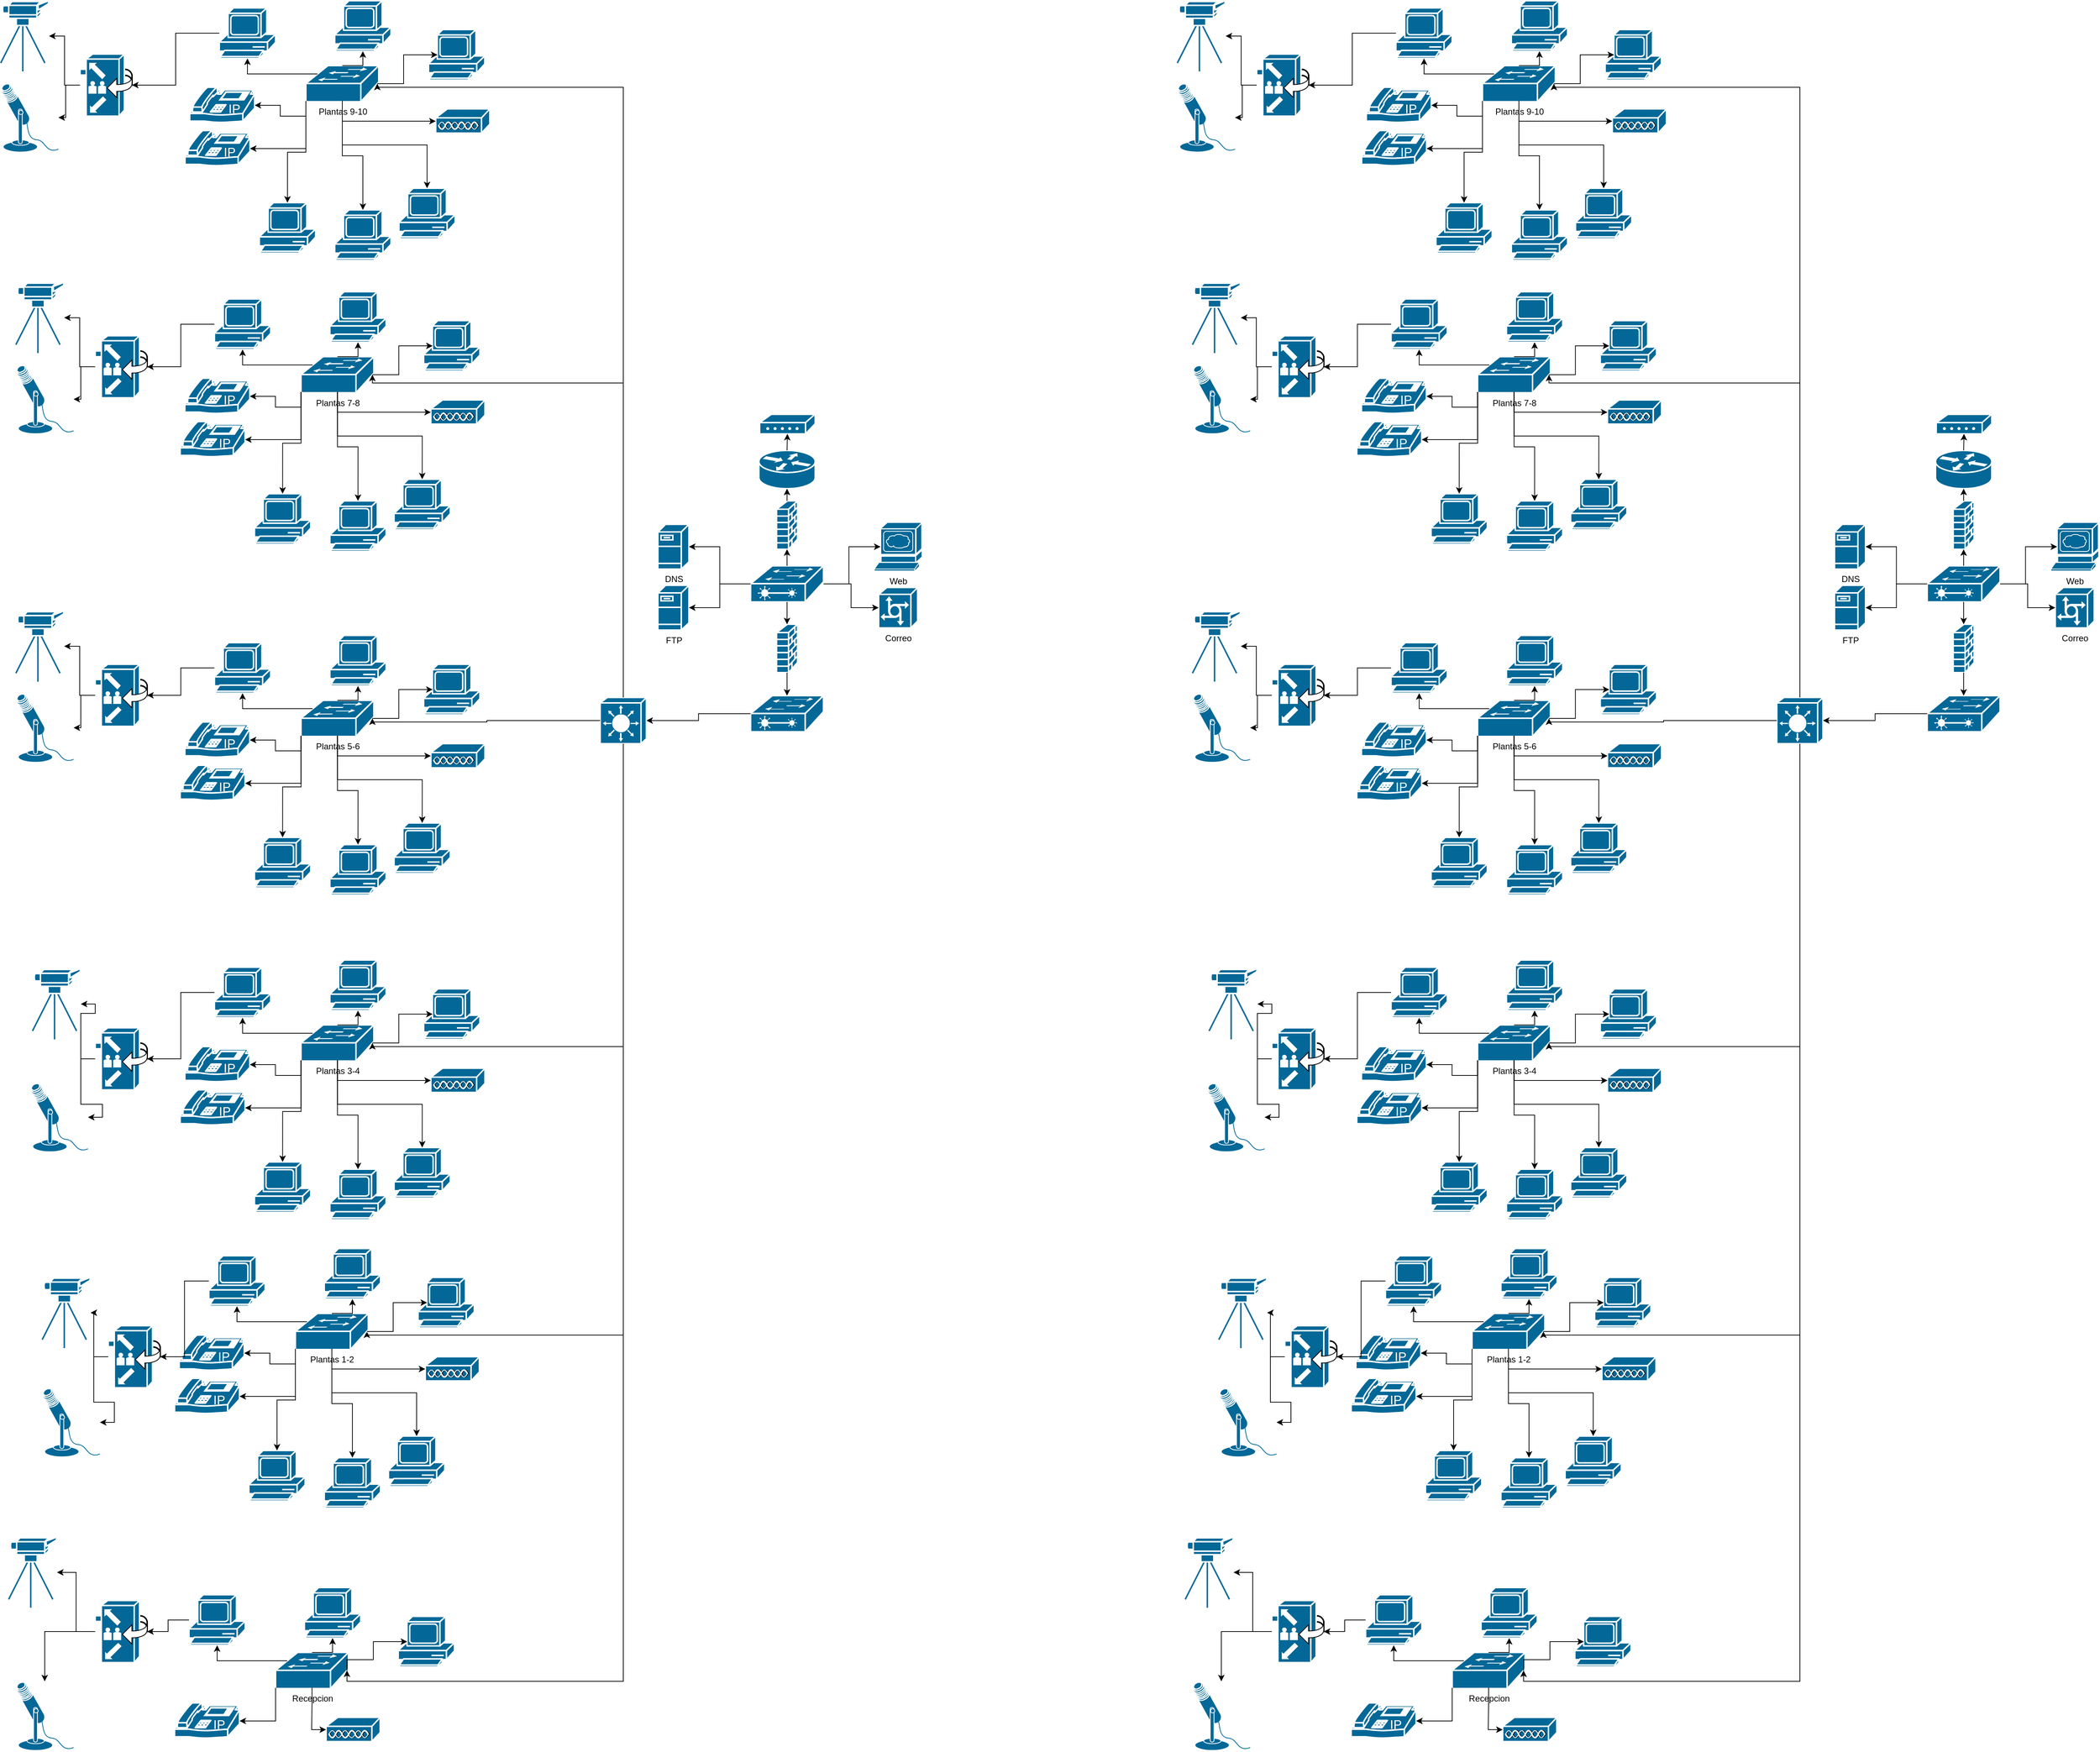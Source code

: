 <mxfile version="26.1.0">
  <diagram id="6a731a19-8d31-9384-78a2-239565b7b9f0" name="Page-1">
    <mxGraphModel dx="1835" dy="1738" grid="1" gridSize="10" guides="1" tooltips="1" connect="1" arrows="1" fold="1" page="1" pageScale="1" pageWidth="827" pageHeight="1169" background="none" math="0" shadow="0">
      <root>
        <mxCell id="0" />
        <mxCell id="1" parent="0" />
        <mxCell id="20-ztrLhRzCDT4dSW2rb-43" value="" style="shape=mxgraph.cisco.routers.router;sketch=0;html=1;pointerEvents=1;dashed=0;fillColor=#036897;strokeColor=#ffffff;strokeWidth=2;verticalLabelPosition=bottom;verticalAlign=top;align=center;outlineConnect=0;" parent="1" vertex="1">
          <mxGeometry x="2461" y="313.5" width="78" height="53" as="geometry" />
        </mxCell>
        <mxCell id="20-ztrLhRzCDT4dSW2rb-44" value="" style="shape=mxgraph.cisco.switches.layer_2_remote_switch;sketch=0;html=1;pointerEvents=1;dashed=0;fillColor=#036897;strokeColor=#ffffff;strokeWidth=2;verticalLabelPosition=bottom;verticalAlign=top;align=center;outlineConnect=0;" parent="1" vertex="1">
          <mxGeometry x="2449.5" y="473.5" width="101" height="50" as="geometry" />
        </mxCell>
        <mxCell id="20-ztrLhRzCDT4dSW2rb-45" value="" style="shape=mxgraph.cisco.switches.layer_2_remote_switch;sketch=0;html=1;pointerEvents=1;dashed=0;fillColor=#036897;strokeColor=#ffffff;strokeWidth=2;verticalLabelPosition=bottom;verticalAlign=top;align=center;outlineConnect=0;" parent="1" vertex="1">
          <mxGeometry x="2449.5" y="653.5" width="101" height="50" as="geometry" />
        </mxCell>
        <mxCell id="20-ztrLhRzCDT4dSW2rb-46" value="" style="shape=mxgraph.cisco.security.firewall;sketch=0;html=1;pointerEvents=1;dashed=0;fillColor=#036897;strokeColor=#ffffff;strokeWidth=2;verticalLabelPosition=bottom;verticalAlign=top;align=center;outlineConnect=0;" parent="1" vertex="1">
          <mxGeometry x="2485.5" y="554.5" width="29" height="67" as="geometry" />
        </mxCell>
        <mxCell id="20-ztrLhRzCDT4dSW2rb-47" value="" style="shape=mxgraph.cisco.security.firewall;sketch=0;html=1;pointerEvents=1;dashed=0;fillColor=#036897;strokeColor=#ffffff;strokeWidth=2;verticalLabelPosition=bottom;verticalAlign=top;align=center;outlineConnect=0;" parent="1" vertex="1">
          <mxGeometry x="2485.5" y="383.5" width="29" height="67" as="geometry" />
        </mxCell>
        <mxCell id="20-ztrLhRzCDT4dSW2rb-53" value="Web" style="shape=mxgraph.cisco.servers.www_server;sketch=0;html=1;pointerEvents=1;dashed=0;fillColor=#036897;strokeColor=#ffffff;strokeWidth=2;verticalLabelPosition=bottom;verticalAlign=top;align=center;outlineConnect=0;" parent="1" vertex="1">
          <mxGeometry x="2621" y="413.5" width="66" height="67" as="geometry" />
        </mxCell>
        <mxCell id="20-ztrLhRzCDT4dSW2rb-55" value="DNS" style="shape=mxgraph.cisco.servers.fileserver;sketch=0;html=1;pointerEvents=1;dashed=0;fillColor=#036897;strokeColor=#ffffff;strokeWidth=2;verticalLabelPosition=bottom;verticalAlign=top;align=center;outlineConnect=0;" parent="1" vertex="1">
          <mxGeometry x="2321" y="416" width="43" height="62" as="geometry" />
        </mxCell>
        <mxCell id="20-ztrLhRzCDT4dSW2rb-57" value="Correo" style="shape=mxgraph.cisco.servers.communications_server;sketch=0;html=1;pointerEvents=1;dashed=0;fillColor=#036897;strokeColor=#ffffff;strokeWidth=2;verticalLabelPosition=bottom;verticalAlign=top;align=center;outlineConnect=0;" parent="1" vertex="1">
          <mxGeometry x="2627" y="503.5" width="54" height="56" as="geometry" />
        </mxCell>
        <mxCell id="20-ztrLhRzCDT4dSW2rb-59" value="FTP" style="shape=mxgraph.cisco.servers.fileserver;sketch=0;html=1;pointerEvents=1;dashed=0;fillColor=#036897;strokeColor=#ffffff;strokeWidth=2;verticalLabelPosition=bottom;verticalAlign=top;align=center;outlineConnect=0;" parent="1" vertex="1">
          <mxGeometry x="2321" y="500.5" width="43" height="62" as="geometry" />
        </mxCell>
        <mxCell id="20-ztrLhRzCDT4dSW2rb-62" value="" style="shape=mxgraph.cisco.switches.layer_3_switch;sketch=0;html=1;pointerEvents=1;dashed=0;fillColor=#036897;strokeColor=#ffffff;strokeWidth=2;verticalLabelPosition=bottom;verticalAlign=top;align=center;outlineConnect=0;" parent="1" vertex="1">
          <mxGeometry x="2241" y="656" width="64" height="64" as="geometry" />
        </mxCell>
        <mxCell id="20-ztrLhRzCDT4dSW2rb-63" value="Recepcion" style="shape=mxgraph.cisco.switches.workgroup_switch;sketch=0;html=1;pointerEvents=1;dashed=0;fillColor=#036897;strokeColor=#ffffff;strokeWidth=2;verticalLabelPosition=bottom;verticalAlign=top;align=center;outlineConnect=0;" parent="1" vertex="1">
          <mxGeometry x="1791" y="1980" width="101" height="50" as="geometry" />
        </mxCell>
        <mxCell id="20-ztrLhRzCDT4dSW2rb-64" value="" style="shape=mxgraph.cisco.computers_and_peripherals.pc;sketch=0;html=1;pointerEvents=1;dashed=0;fillColor=#036897;strokeColor=#ffffff;strokeWidth=2;verticalLabelPosition=bottom;verticalAlign=top;align=center;outlineConnect=0;" parent="1" vertex="1">
          <mxGeometry x="1831" y="1890" width="78" height="70" as="geometry" />
        </mxCell>
        <mxCell id="20-ztrLhRzCDT4dSW2rb-66" value="" style="shape=mxgraph.cisco.computers_and_peripherals.pc;sketch=0;html=1;pointerEvents=1;dashed=0;fillColor=#036897;strokeColor=#ffffff;strokeWidth=2;verticalLabelPosition=bottom;verticalAlign=top;align=center;outlineConnect=0;" parent="1" vertex="1">
          <mxGeometry x="1671" y="1900" width="78" height="70" as="geometry" />
        </mxCell>
        <mxCell id="20-ztrLhRzCDT4dSW2rb-67" value="" style="shape=mxgraph.cisco.computers_and_peripherals.pc;sketch=0;html=1;pointerEvents=1;dashed=0;fillColor=#036897;strokeColor=#ffffff;strokeWidth=2;verticalLabelPosition=bottom;verticalAlign=top;align=center;outlineConnect=0;" parent="1" vertex="1">
          <mxGeometry x="1961" y="1930" width="78" height="70" as="geometry" />
        </mxCell>
        <mxCell id="20-ztrLhRzCDT4dSW2rb-68" value="" style="shape=mxgraph.cisco.modems_and_phones.ip_phone;sketch=0;html=1;pointerEvents=1;dashed=0;fillColor=#036897;strokeColor=#ffffff;strokeWidth=2;verticalLabelPosition=bottom;verticalAlign=top;align=center;outlineConnect=0;" parent="1" vertex="1">
          <mxGeometry x="1651" y="2050" width="90" height="50" as="geometry" />
        </mxCell>
        <mxCell id="20-ztrLhRzCDT4dSW2rb-69" value="" style="shape=mxgraph.cisco.modems_and_phones.modem;sketch=0;html=1;pointerEvents=1;dashed=0;fillColor=#036897;strokeColor=#ffffff;strokeWidth=2;verticalLabelPosition=bottom;verticalAlign=top;align=center;outlineConnect=0;" parent="1" vertex="1">
          <mxGeometry x="2462" y="263.5" width="77" height="27" as="geometry" />
        </mxCell>
        <mxCell id="20-ztrLhRzCDT4dSW2rb-71" value="" style="shape=mxgraph.cisco.misc.access_point;sketch=0;html=1;pointerEvents=1;dashed=0;fillColor=#036897;strokeColor=#ffffff;strokeWidth=2;verticalLabelPosition=bottom;verticalAlign=top;align=center;outlineConnect=0;" parent="1" vertex="1">
          <mxGeometry x="1861" y="2070" width="75" height="34" as="geometry" />
        </mxCell>
        <mxCell id="20-ztrLhRzCDT4dSW2rb-77" value="Plantas 1-2" style="shape=mxgraph.cisco.switches.workgroup_switch;sketch=0;html=1;pointerEvents=1;dashed=0;fillColor=#036897;strokeColor=#ffffff;strokeWidth=2;verticalLabelPosition=bottom;verticalAlign=top;align=center;outlineConnect=0;" parent="1" vertex="1">
          <mxGeometry x="1818.5" y="1510" width="101" height="50" as="geometry" />
        </mxCell>
        <mxCell id="20-ztrLhRzCDT4dSW2rb-78" value="" style="shape=mxgraph.cisco.computers_and_peripherals.pc;sketch=0;html=1;pointerEvents=1;dashed=0;fillColor=#036897;strokeColor=#ffffff;strokeWidth=2;verticalLabelPosition=bottom;verticalAlign=top;align=center;outlineConnect=0;" parent="1" vertex="1">
          <mxGeometry x="1858.5" y="1420" width="78" height="70" as="geometry" />
        </mxCell>
        <mxCell id="20-ztrLhRzCDT4dSW2rb-79" value="" style="shape=mxgraph.cisco.computers_and_peripherals.pc;sketch=0;html=1;pointerEvents=1;dashed=0;fillColor=#036897;strokeColor=#ffffff;strokeWidth=2;verticalLabelPosition=bottom;verticalAlign=top;align=center;outlineConnect=0;" parent="1" vertex="1">
          <mxGeometry x="1698.5" y="1430" width="78" height="70" as="geometry" />
        </mxCell>
        <mxCell id="20-ztrLhRzCDT4dSW2rb-80" value="" style="shape=mxgraph.cisco.computers_and_peripherals.pc;sketch=0;html=1;pointerEvents=1;dashed=0;fillColor=#036897;strokeColor=#ffffff;strokeWidth=2;verticalLabelPosition=bottom;verticalAlign=top;align=center;outlineConnect=0;" parent="1" vertex="1">
          <mxGeometry x="1988.5" y="1460" width="78" height="70" as="geometry" />
        </mxCell>
        <mxCell id="20-ztrLhRzCDT4dSW2rb-81" value="" style="shape=mxgraph.cisco.modems_and_phones.ip_phone;sketch=0;html=1;pointerEvents=1;dashed=0;fillColor=#036897;strokeColor=#ffffff;strokeWidth=2;verticalLabelPosition=bottom;verticalAlign=top;align=center;outlineConnect=0;" parent="1" vertex="1">
          <mxGeometry x="1657.5" y="1540" width="90" height="50" as="geometry" />
        </mxCell>
        <mxCell id="20-ztrLhRzCDT4dSW2rb-82" value="" style="shape=mxgraph.cisco.misc.access_point;sketch=0;html=1;pointerEvents=1;dashed=0;fillColor=#036897;strokeColor=#ffffff;strokeWidth=2;verticalLabelPosition=bottom;verticalAlign=top;align=center;outlineConnect=0;" parent="1" vertex="1">
          <mxGeometry x="1998.5" y="1570" width="75" height="34" as="geometry" />
        </mxCell>
        <mxCell id="20-ztrLhRzCDT4dSW2rb-88" value="" style="shape=mxgraph.cisco.computers_and_peripherals.pc;sketch=0;html=1;pointerEvents=1;dashed=0;fillColor=#036897;strokeColor=#ffffff;strokeWidth=2;verticalLabelPosition=bottom;verticalAlign=top;align=center;outlineConnect=0;" parent="1" vertex="1">
          <mxGeometry x="1858.5" y="1710" width="78" height="70" as="geometry" />
        </mxCell>
        <mxCell id="20-ztrLhRzCDT4dSW2rb-89" value="" style="shape=mxgraph.cisco.computers_and_peripherals.pc;sketch=0;html=1;pointerEvents=1;dashed=0;fillColor=#036897;strokeColor=#ffffff;strokeWidth=2;verticalLabelPosition=bottom;verticalAlign=top;align=center;outlineConnect=0;" parent="1" vertex="1">
          <mxGeometry x="1754" y="1700" width="78" height="70" as="geometry" />
        </mxCell>
        <mxCell id="20-ztrLhRzCDT4dSW2rb-90" value="" style="shape=mxgraph.cisco.computers_and_peripherals.pc;sketch=0;html=1;pointerEvents=1;dashed=0;fillColor=#036897;strokeColor=#ffffff;strokeWidth=2;verticalLabelPosition=bottom;verticalAlign=top;align=center;outlineConnect=0;" parent="1" vertex="1">
          <mxGeometry x="1947.5" y="1680" width="78" height="70" as="geometry" />
        </mxCell>
        <mxCell id="20-ztrLhRzCDT4dSW2rb-94" value="" style="shape=mxgraph.cisco.modems_and_phones.ip_phone;sketch=0;html=1;pointerEvents=1;dashed=0;fillColor=#036897;strokeColor=#ffffff;strokeWidth=2;verticalLabelPosition=bottom;verticalAlign=top;align=center;outlineConnect=0;" parent="1" vertex="1">
          <mxGeometry x="1651" y="1600" width="90" height="50" as="geometry" />
        </mxCell>
        <mxCell id="20-ztrLhRzCDT4dSW2rb-97" value="Plantas 3-4" style="shape=mxgraph.cisco.switches.workgroup_switch;sketch=0;html=1;pointerEvents=1;dashed=0;fillColor=#036897;strokeColor=#ffffff;strokeWidth=2;verticalLabelPosition=bottom;verticalAlign=top;align=center;outlineConnect=0;" parent="1" vertex="1">
          <mxGeometry x="1826.25" y="1110" width="101" height="50" as="geometry" />
        </mxCell>
        <mxCell id="20-ztrLhRzCDT4dSW2rb-98" value="" style="shape=mxgraph.cisco.computers_and_peripherals.pc;sketch=0;html=1;pointerEvents=1;dashed=0;fillColor=#036897;strokeColor=#ffffff;strokeWidth=2;verticalLabelPosition=bottom;verticalAlign=top;align=center;outlineConnect=0;" parent="1" vertex="1">
          <mxGeometry x="1866.25" y="1020" width="78" height="70" as="geometry" />
        </mxCell>
        <mxCell id="20-ztrLhRzCDT4dSW2rb-99" value="" style="shape=mxgraph.cisco.computers_and_peripherals.pc;sketch=0;html=1;pointerEvents=1;dashed=0;fillColor=#036897;strokeColor=#ffffff;strokeWidth=2;verticalLabelPosition=bottom;verticalAlign=top;align=center;outlineConnect=0;" parent="1" vertex="1">
          <mxGeometry x="1706.25" y="1030" width="78" height="70" as="geometry" />
        </mxCell>
        <mxCell id="20-ztrLhRzCDT4dSW2rb-100" value="" style="shape=mxgraph.cisco.computers_and_peripherals.pc;sketch=0;html=1;pointerEvents=1;dashed=0;fillColor=#036897;strokeColor=#ffffff;strokeWidth=2;verticalLabelPosition=bottom;verticalAlign=top;align=center;outlineConnect=0;" parent="1" vertex="1">
          <mxGeometry x="1996.25" y="1060" width="78" height="70" as="geometry" />
        </mxCell>
        <mxCell id="20-ztrLhRzCDT4dSW2rb-101" value="" style="shape=mxgraph.cisco.modems_and_phones.ip_phone;sketch=0;html=1;pointerEvents=1;dashed=0;fillColor=#036897;strokeColor=#ffffff;strokeWidth=2;verticalLabelPosition=bottom;verticalAlign=top;align=center;outlineConnect=0;" parent="1" vertex="1">
          <mxGeometry x="1665.25" y="1140" width="90" height="50" as="geometry" />
        </mxCell>
        <mxCell id="20-ztrLhRzCDT4dSW2rb-102" value="" style="shape=mxgraph.cisco.misc.access_point;sketch=0;html=1;pointerEvents=1;dashed=0;fillColor=#036897;strokeColor=#ffffff;strokeWidth=2;verticalLabelPosition=bottom;verticalAlign=top;align=center;outlineConnect=0;" parent="1" vertex="1">
          <mxGeometry x="2006.25" y="1170" width="75" height="34" as="geometry" />
        </mxCell>
        <mxCell id="20-ztrLhRzCDT4dSW2rb-108" value="" style="shape=mxgraph.cisco.computers_and_peripherals.pc;sketch=0;html=1;pointerEvents=1;dashed=0;fillColor=#036897;strokeColor=#ffffff;strokeWidth=2;verticalLabelPosition=bottom;verticalAlign=top;align=center;outlineConnect=0;" parent="1" vertex="1">
          <mxGeometry x="1866.25" y="1310" width="78" height="70" as="geometry" />
        </mxCell>
        <mxCell id="20-ztrLhRzCDT4dSW2rb-109" value="" style="shape=mxgraph.cisco.computers_and_peripherals.pc;sketch=0;html=1;pointerEvents=1;dashed=0;fillColor=#036897;strokeColor=#ffffff;strokeWidth=2;verticalLabelPosition=bottom;verticalAlign=top;align=center;outlineConnect=0;" parent="1" vertex="1">
          <mxGeometry x="1761.75" y="1300" width="78" height="70" as="geometry" />
        </mxCell>
        <mxCell id="20-ztrLhRzCDT4dSW2rb-110" value="" style="shape=mxgraph.cisco.computers_and_peripherals.pc;sketch=0;html=1;pointerEvents=1;dashed=0;fillColor=#036897;strokeColor=#ffffff;strokeWidth=2;verticalLabelPosition=bottom;verticalAlign=top;align=center;outlineConnect=0;" parent="1" vertex="1">
          <mxGeometry x="1955.25" y="1280" width="78" height="70" as="geometry" />
        </mxCell>
        <mxCell id="20-ztrLhRzCDT4dSW2rb-114" value="" style="shape=mxgraph.cisco.modems_and_phones.ip_phone;sketch=0;html=1;pointerEvents=1;dashed=0;fillColor=#036897;strokeColor=#ffffff;strokeWidth=2;verticalLabelPosition=bottom;verticalAlign=top;align=center;outlineConnect=0;" parent="1" vertex="1">
          <mxGeometry x="1658.75" y="1200" width="90" height="50" as="geometry" />
        </mxCell>
        <mxCell id="20-ztrLhRzCDT4dSW2rb-116" value="Plantas 5-6" style="shape=mxgraph.cisco.switches.workgroup_switch;sketch=0;html=1;pointerEvents=1;dashed=0;fillColor=#036897;strokeColor=#ffffff;strokeWidth=2;verticalLabelPosition=bottom;verticalAlign=top;align=center;outlineConnect=0;" parent="1" vertex="1">
          <mxGeometry x="1826.25" y="660" width="101" height="50" as="geometry" />
        </mxCell>
        <mxCell id="20-ztrLhRzCDT4dSW2rb-117" value="" style="shape=mxgraph.cisco.computers_and_peripherals.pc;sketch=0;html=1;pointerEvents=1;dashed=0;fillColor=#036897;strokeColor=#ffffff;strokeWidth=2;verticalLabelPosition=bottom;verticalAlign=top;align=center;outlineConnect=0;" parent="1" vertex="1">
          <mxGeometry x="1866.25" y="570" width="78" height="70" as="geometry" />
        </mxCell>
        <mxCell id="20-ztrLhRzCDT4dSW2rb-119" value="" style="shape=mxgraph.cisco.computers_and_peripherals.pc;sketch=0;html=1;pointerEvents=1;dashed=0;fillColor=#036897;strokeColor=#ffffff;strokeWidth=2;verticalLabelPosition=bottom;verticalAlign=top;align=center;outlineConnect=0;" parent="1" vertex="1">
          <mxGeometry x="1706.25" y="580" width="78" height="70" as="geometry" />
        </mxCell>
        <mxCell id="20-ztrLhRzCDT4dSW2rb-120" value="" style="shape=mxgraph.cisco.computers_and_peripherals.pc;sketch=0;html=1;pointerEvents=1;dashed=0;fillColor=#036897;strokeColor=#ffffff;strokeWidth=2;verticalLabelPosition=bottom;verticalAlign=top;align=center;outlineConnect=0;" parent="1" vertex="1">
          <mxGeometry x="1996.25" y="610" width="78" height="70" as="geometry" />
        </mxCell>
        <mxCell id="20-ztrLhRzCDT4dSW2rb-121" value="" style="shape=mxgraph.cisco.modems_and_phones.ip_phone;sketch=0;html=1;pointerEvents=1;dashed=0;fillColor=#036897;strokeColor=#ffffff;strokeWidth=2;verticalLabelPosition=bottom;verticalAlign=top;align=center;outlineConnect=0;" parent="1" vertex="1">
          <mxGeometry x="1665.25" y="690" width="90" height="50" as="geometry" />
        </mxCell>
        <mxCell id="20-ztrLhRzCDT4dSW2rb-122" value="" style="shape=mxgraph.cisco.misc.access_point;sketch=0;html=1;pointerEvents=1;dashed=0;fillColor=#036897;strokeColor=#ffffff;strokeWidth=2;verticalLabelPosition=bottom;verticalAlign=top;align=center;outlineConnect=0;" parent="1" vertex="1">
          <mxGeometry x="2006.25" y="720" width="75" height="34" as="geometry" />
        </mxCell>
        <mxCell id="20-ztrLhRzCDT4dSW2rb-128" value="" style="shape=mxgraph.cisco.computers_and_peripherals.pc;sketch=0;html=1;pointerEvents=1;dashed=0;fillColor=#036897;strokeColor=#ffffff;strokeWidth=2;verticalLabelPosition=bottom;verticalAlign=top;align=center;outlineConnect=0;" parent="1" vertex="1">
          <mxGeometry x="1866.25" y="860" width="78" height="70" as="geometry" />
        </mxCell>
        <mxCell id="20-ztrLhRzCDT4dSW2rb-129" value="" style="shape=mxgraph.cisco.computers_and_peripherals.pc;sketch=0;html=1;pointerEvents=1;dashed=0;fillColor=#036897;strokeColor=#ffffff;strokeWidth=2;verticalLabelPosition=bottom;verticalAlign=top;align=center;outlineConnect=0;" parent="1" vertex="1">
          <mxGeometry x="1761.75" y="850" width="78" height="70" as="geometry" />
        </mxCell>
        <mxCell id="20-ztrLhRzCDT4dSW2rb-130" value="" style="shape=mxgraph.cisco.computers_and_peripherals.pc;sketch=0;html=1;pointerEvents=1;dashed=0;fillColor=#036897;strokeColor=#ffffff;strokeWidth=2;verticalLabelPosition=bottom;verticalAlign=top;align=center;outlineConnect=0;" parent="1" vertex="1">
          <mxGeometry x="1955.25" y="830" width="78" height="70" as="geometry" />
        </mxCell>
        <mxCell id="20-ztrLhRzCDT4dSW2rb-134" value="" style="shape=mxgraph.cisco.modems_and_phones.ip_phone;sketch=0;html=1;pointerEvents=1;dashed=0;fillColor=#036897;strokeColor=#ffffff;strokeWidth=2;verticalLabelPosition=bottom;verticalAlign=top;align=center;outlineConnect=0;" parent="1" vertex="1">
          <mxGeometry x="1658.75" y="750" width="90" height="50" as="geometry" />
        </mxCell>
        <mxCell id="20-ztrLhRzCDT4dSW2rb-136" value="Plantas 7-8" style="shape=mxgraph.cisco.switches.workgroup_switch;sketch=0;html=1;pointerEvents=1;dashed=0;fillColor=#036897;strokeColor=#ffffff;strokeWidth=2;verticalLabelPosition=bottom;verticalAlign=top;align=center;outlineConnect=0;" parent="1" vertex="1">
          <mxGeometry x="1826.25" y="183.5" width="101" height="50" as="geometry" />
        </mxCell>
        <mxCell id="20-ztrLhRzCDT4dSW2rb-137" value="" style="shape=mxgraph.cisco.computers_and_peripherals.pc;sketch=0;html=1;pointerEvents=1;dashed=0;fillColor=#036897;strokeColor=#ffffff;strokeWidth=2;verticalLabelPosition=bottom;verticalAlign=top;align=center;outlineConnect=0;" parent="1" vertex="1">
          <mxGeometry x="1866.25" y="93.5" width="78" height="70" as="geometry" />
        </mxCell>
        <mxCell id="20-ztrLhRzCDT4dSW2rb-139" value="" style="shape=mxgraph.cisco.computers_and_peripherals.pc;sketch=0;html=1;pointerEvents=1;dashed=0;fillColor=#036897;strokeColor=#ffffff;strokeWidth=2;verticalLabelPosition=bottom;verticalAlign=top;align=center;outlineConnect=0;" parent="1" vertex="1">
          <mxGeometry x="1706.25" y="103.5" width="78" height="70" as="geometry" />
        </mxCell>
        <mxCell id="20-ztrLhRzCDT4dSW2rb-140" value="" style="shape=mxgraph.cisco.computers_and_peripherals.pc;sketch=0;html=1;pointerEvents=1;dashed=0;fillColor=#036897;strokeColor=#ffffff;strokeWidth=2;verticalLabelPosition=bottom;verticalAlign=top;align=center;outlineConnect=0;" parent="1" vertex="1">
          <mxGeometry x="1996.25" y="133.5" width="78" height="70" as="geometry" />
        </mxCell>
        <mxCell id="20-ztrLhRzCDT4dSW2rb-141" value="" style="shape=mxgraph.cisco.modems_and_phones.ip_phone;sketch=0;html=1;pointerEvents=1;dashed=0;fillColor=#036897;strokeColor=#ffffff;strokeWidth=2;verticalLabelPosition=bottom;verticalAlign=top;align=center;outlineConnect=0;" parent="1" vertex="1">
          <mxGeometry x="1665.25" y="213.5" width="90" height="50" as="geometry" />
        </mxCell>
        <mxCell id="20-ztrLhRzCDT4dSW2rb-142" value="" style="shape=mxgraph.cisco.misc.access_point;sketch=0;html=1;pointerEvents=1;dashed=0;fillColor=#036897;strokeColor=#ffffff;strokeWidth=2;verticalLabelPosition=bottom;verticalAlign=top;align=center;outlineConnect=0;" parent="1" vertex="1">
          <mxGeometry x="2006.25" y="243.5" width="75" height="34" as="geometry" />
        </mxCell>
        <mxCell id="20-ztrLhRzCDT4dSW2rb-148" value="" style="shape=mxgraph.cisco.computers_and_peripherals.pc;sketch=0;html=1;pointerEvents=1;dashed=0;fillColor=#036897;strokeColor=#ffffff;strokeWidth=2;verticalLabelPosition=bottom;verticalAlign=top;align=center;outlineConnect=0;" parent="1" vertex="1">
          <mxGeometry x="1866.25" y="383.5" width="78" height="70" as="geometry" />
        </mxCell>
        <mxCell id="20-ztrLhRzCDT4dSW2rb-149" value="" style="shape=mxgraph.cisco.computers_and_peripherals.pc;sketch=0;html=1;pointerEvents=1;dashed=0;fillColor=#036897;strokeColor=#ffffff;strokeWidth=2;verticalLabelPosition=bottom;verticalAlign=top;align=center;outlineConnect=0;" parent="1" vertex="1">
          <mxGeometry x="1761.75" y="373.5" width="78" height="70" as="geometry" />
        </mxCell>
        <mxCell id="20-ztrLhRzCDT4dSW2rb-150" value="" style="shape=mxgraph.cisco.computers_and_peripherals.pc;sketch=0;html=1;pointerEvents=1;dashed=0;fillColor=#036897;strokeColor=#ffffff;strokeWidth=2;verticalLabelPosition=bottom;verticalAlign=top;align=center;outlineConnect=0;" parent="1" vertex="1">
          <mxGeometry x="1955.25" y="353.5" width="78" height="70" as="geometry" />
        </mxCell>
        <mxCell id="20-ztrLhRzCDT4dSW2rb-154" value="" style="shape=mxgraph.cisco.modems_and_phones.ip_phone;sketch=0;html=1;pointerEvents=1;dashed=0;fillColor=#036897;strokeColor=#ffffff;strokeWidth=2;verticalLabelPosition=bottom;verticalAlign=top;align=center;outlineConnect=0;" parent="1" vertex="1">
          <mxGeometry x="1658.75" y="273.5" width="90" height="50" as="geometry" />
        </mxCell>
        <mxCell id="20-ztrLhRzCDT4dSW2rb-156" value="Plantas 9-10" style="shape=mxgraph.cisco.switches.workgroup_switch;sketch=0;html=1;pointerEvents=1;dashed=0;fillColor=#036897;strokeColor=#ffffff;strokeWidth=2;verticalLabelPosition=bottom;verticalAlign=top;align=center;outlineConnect=0;" parent="1" vertex="1">
          <mxGeometry x="1833" y="-220" width="101" height="50" as="geometry" />
        </mxCell>
        <mxCell id="20-ztrLhRzCDT4dSW2rb-157" value="" style="shape=mxgraph.cisco.computers_and_peripherals.pc;sketch=0;html=1;pointerEvents=1;dashed=0;fillColor=#036897;strokeColor=#ffffff;strokeWidth=2;verticalLabelPosition=bottom;verticalAlign=top;align=center;outlineConnect=0;" parent="1" vertex="1">
          <mxGeometry x="1873" y="-310" width="78" height="70" as="geometry" />
        </mxCell>
        <mxCell id="20-ztrLhRzCDT4dSW2rb-159" value="" style="shape=mxgraph.cisco.computers_and_peripherals.pc;sketch=0;html=1;pointerEvents=1;dashed=0;fillColor=#036897;strokeColor=#ffffff;strokeWidth=2;verticalLabelPosition=bottom;verticalAlign=top;align=center;outlineConnect=0;" parent="1" vertex="1">
          <mxGeometry x="1713" y="-300" width="78" height="70" as="geometry" />
        </mxCell>
        <mxCell id="20-ztrLhRzCDT4dSW2rb-160" value="" style="shape=mxgraph.cisco.computers_and_peripherals.pc;sketch=0;html=1;pointerEvents=1;dashed=0;fillColor=#036897;strokeColor=#ffffff;strokeWidth=2;verticalLabelPosition=bottom;verticalAlign=top;align=center;outlineConnect=0;" parent="1" vertex="1">
          <mxGeometry x="2003" y="-270" width="78" height="70" as="geometry" />
        </mxCell>
        <mxCell id="20-ztrLhRzCDT4dSW2rb-161" value="" style="shape=mxgraph.cisco.modems_and_phones.ip_phone;sketch=0;html=1;pointerEvents=1;dashed=0;fillColor=#036897;strokeColor=#ffffff;strokeWidth=2;verticalLabelPosition=bottom;verticalAlign=top;align=center;outlineConnect=0;" parent="1" vertex="1">
          <mxGeometry x="1672" y="-190" width="90" height="50" as="geometry" />
        </mxCell>
        <mxCell id="20-ztrLhRzCDT4dSW2rb-162" value="" style="shape=mxgraph.cisco.misc.access_point;sketch=0;html=1;pointerEvents=1;dashed=0;fillColor=#036897;strokeColor=#ffffff;strokeWidth=2;verticalLabelPosition=bottom;verticalAlign=top;align=center;outlineConnect=0;" parent="1" vertex="1">
          <mxGeometry x="2013" y="-160" width="75" height="34" as="geometry" />
        </mxCell>
        <mxCell id="20-ztrLhRzCDT4dSW2rb-168" value="" style="shape=mxgraph.cisco.computers_and_peripherals.pc;sketch=0;html=1;pointerEvents=1;dashed=0;fillColor=#036897;strokeColor=#ffffff;strokeWidth=2;verticalLabelPosition=bottom;verticalAlign=top;align=center;outlineConnect=0;" parent="1" vertex="1">
          <mxGeometry x="1873" y="-20" width="78" height="70" as="geometry" />
        </mxCell>
        <mxCell id="20-ztrLhRzCDT4dSW2rb-169" value="" style="shape=mxgraph.cisco.computers_and_peripherals.pc;sketch=0;html=1;pointerEvents=1;dashed=0;fillColor=#036897;strokeColor=#ffffff;strokeWidth=2;verticalLabelPosition=bottom;verticalAlign=top;align=center;outlineConnect=0;" parent="1" vertex="1">
          <mxGeometry x="1768.5" y="-30" width="78" height="70" as="geometry" />
        </mxCell>
        <mxCell id="20-ztrLhRzCDT4dSW2rb-170" value="" style="shape=mxgraph.cisco.computers_and_peripherals.pc;sketch=0;html=1;pointerEvents=1;dashed=0;fillColor=#036897;strokeColor=#ffffff;strokeWidth=2;verticalLabelPosition=bottom;verticalAlign=top;align=center;outlineConnect=0;" parent="1" vertex="1">
          <mxGeometry x="1962" y="-50" width="78" height="70" as="geometry" />
        </mxCell>
        <mxCell id="20-ztrLhRzCDT4dSW2rb-174" value="" style="shape=mxgraph.cisco.modems_and_phones.ip_phone;sketch=0;html=1;pointerEvents=1;dashed=0;fillColor=#036897;strokeColor=#ffffff;strokeWidth=2;verticalLabelPosition=bottom;verticalAlign=top;align=center;outlineConnect=0;" parent="1" vertex="1">
          <mxGeometry x="1665.5" y="-130" width="90" height="50" as="geometry" />
        </mxCell>
        <mxCell id="20-ztrLhRzCDT4dSW2rb-180" value="" style="shape=mxgraph.cisco.computers_and_peripherals.video_camera;sketch=0;html=1;pointerEvents=1;dashed=0;fillColor=#036897;strokeColor=#ffffff;strokeWidth=2;verticalLabelPosition=bottom;verticalAlign=top;align=center;outlineConnect=0;" parent="1" vertex="1">
          <mxGeometry x="1421" y="1820" width="67" height="98" as="geometry" />
        </mxCell>
        <mxCell id="20-ztrLhRzCDT4dSW2rb-183" value="" style="shape=mxgraph.cisco.misc.tp_mcu;sketch=0;html=1;pointerEvents=1;dashed=0;fillColor=#036897;strokeColor=#ffffff;strokeWidth=2;verticalLabelPosition=bottom;verticalAlign=top;align=center;outlineConnect=0;" parent="1" vertex="1">
          <mxGeometry x="1541" y="1908" width="72" height="86" as="geometry" />
        </mxCell>
        <mxCell id="20-ztrLhRzCDT4dSW2rb-184" value="" style="shape=mxgraph.cisco.computers_and_peripherals.microphone;sketch=0;html=1;pointerEvents=1;dashed=0;fillColor=#036897;strokeColor=#ffffff;strokeWidth=2;verticalLabelPosition=bottom;verticalAlign=top;align=center;outlineConnect=0;" parent="1" vertex="1">
          <mxGeometry x="1431" y="2020" width="80" height="96" as="geometry" />
        </mxCell>
        <mxCell id="20-ztrLhRzCDT4dSW2rb-185" value="" style="shape=mxgraph.cisco.computers_and_peripherals.video_camera;sketch=0;html=1;pointerEvents=1;dashed=0;fillColor=#036897;strokeColor=#ffffff;strokeWidth=2;verticalLabelPosition=bottom;verticalAlign=top;align=center;outlineConnect=0;" parent="1" vertex="1">
          <mxGeometry x="1431" y="536" width="67" height="98" as="geometry" />
        </mxCell>
        <mxCell id="20-ztrLhRzCDT4dSW2rb-188" value="" style="shape=mxgraph.cisco.misc.tp_mcu;sketch=0;html=1;pointerEvents=1;dashed=0;fillColor=#036897;strokeColor=#ffffff;strokeWidth=2;verticalLabelPosition=bottom;verticalAlign=top;align=center;outlineConnect=0;" parent="1" vertex="1">
          <mxGeometry x="1541" y="610" width="72" height="86" as="geometry" />
        </mxCell>
        <mxCell id="20-ztrLhRzCDT4dSW2rb-189" value="" style="shape=mxgraph.cisco.computers_and_peripherals.microphone;sketch=0;html=1;pointerEvents=1;dashed=0;fillColor=#036897;strokeColor=#ffffff;strokeWidth=2;verticalLabelPosition=bottom;verticalAlign=top;align=center;outlineConnect=0;" parent="1" vertex="1">
          <mxGeometry x="1431" y="650" width="80" height="96" as="geometry" />
        </mxCell>
        <mxCell id="20-ztrLhRzCDT4dSW2rb-190" value="" style="shape=mxgraph.cisco.computers_and_peripherals.video_camera;sketch=0;html=1;pointerEvents=1;dashed=0;fillColor=#036897;strokeColor=#ffffff;strokeWidth=2;verticalLabelPosition=bottom;verticalAlign=top;align=center;outlineConnect=0;" parent="1" vertex="1">
          <mxGeometry x="1454" y="1032" width="67" height="98" as="geometry" />
        </mxCell>
        <mxCell id="20-ztrLhRzCDT4dSW2rb-193" value="" style="shape=mxgraph.cisco.misc.tp_mcu;sketch=0;html=1;pointerEvents=1;dashed=0;fillColor=#036897;strokeColor=#ffffff;strokeWidth=2;verticalLabelPosition=bottom;verticalAlign=top;align=center;outlineConnect=0;" parent="1" vertex="1">
          <mxGeometry x="1541" y="1114" width="72" height="86" as="geometry" />
        </mxCell>
        <mxCell id="20-ztrLhRzCDT4dSW2rb-194" value="" style="shape=mxgraph.cisco.computers_and_peripherals.microphone;sketch=0;html=1;pointerEvents=1;dashed=0;fillColor=#036897;strokeColor=#ffffff;strokeWidth=2;verticalLabelPosition=bottom;verticalAlign=top;align=center;outlineConnect=0;" parent="1" vertex="1">
          <mxGeometry x="1451" y="1190" width="80" height="96" as="geometry" />
        </mxCell>
        <mxCell id="20-ztrLhRzCDT4dSW2rb-195" value="" style="shape=mxgraph.cisco.computers_and_peripherals.video_camera;sketch=0;html=1;pointerEvents=1;dashed=0;fillColor=#036897;strokeColor=#ffffff;strokeWidth=2;verticalLabelPosition=bottom;verticalAlign=top;align=center;outlineConnect=0;" parent="1" vertex="1">
          <mxGeometry x="1467.5" y="1460" width="67" height="98" as="geometry" />
        </mxCell>
        <mxCell id="20-ztrLhRzCDT4dSW2rb-198" value="" style="shape=mxgraph.cisco.misc.tp_mcu;sketch=0;html=1;pointerEvents=1;dashed=0;fillColor=#036897;strokeColor=#ffffff;strokeWidth=2;verticalLabelPosition=bottom;verticalAlign=top;align=center;outlineConnect=0;" parent="1" vertex="1">
          <mxGeometry x="1559" y="1527" width="72" height="86" as="geometry" />
        </mxCell>
        <mxCell id="20-ztrLhRzCDT4dSW2rb-199" value="" style="shape=mxgraph.cisco.computers_and_peripherals.microphone;sketch=0;html=1;pointerEvents=1;dashed=0;fillColor=#036897;strokeColor=#ffffff;strokeWidth=2;verticalLabelPosition=bottom;verticalAlign=top;align=center;outlineConnect=0;" parent="1" vertex="1">
          <mxGeometry x="1467.5" y="1613" width="80" height="96" as="geometry" />
        </mxCell>
        <mxCell id="20-ztrLhRzCDT4dSW2rb-200" value="" style="shape=mxgraph.cisco.computers_and_peripherals.video_camera;sketch=0;html=1;pointerEvents=1;dashed=0;fillColor=#036897;strokeColor=#ffffff;strokeWidth=2;verticalLabelPosition=bottom;verticalAlign=top;align=center;outlineConnect=0;" parent="1" vertex="1">
          <mxGeometry x="1431" y="80.5" width="67" height="98" as="geometry" />
        </mxCell>
        <mxCell id="20-ztrLhRzCDT4dSW2rb-203" value="" style="shape=mxgraph.cisco.misc.tp_mcu;sketch=0;html=1;pointerEvents=1;dashed=0;fillColor=#036897;strokeColor=#ffffff;strokeWidth=2;verticalLabelPosition=bottom;verticalAlign=top;align=center;outlineConnect=0;" parent="1" vertex="1">
          <mxGeometry x="1541" y="154.5" width="72" height="86" as="geometry" />
        </mxCell>
        <mxCell id="20-ztrLhRzCDT4dSW2rb-204" value="" style="shape=mxgraph.cisco.computers_and_peripherals.microphone;sketch=0;html=1;pointerEvents=1;dashed=0;fillColor=#036897;strokeColor=#ffffff;strokeWidth=2;verticalLabelPosition=bottom;verticalAlign=top;align=center;outlineConnect=0;" parent="1" vertex="1">
          <mxGeometry x="1431" y="194.5" width="80" height="96" as="geometry" />
        </mxCell>
        <mxCell id="20-ztrLhRzCDT4dSW2rb-208" value="" style="shape=mxgraph.cisco.misc.tp_mcu;sketch=0;html=1;pointerEvents=1;dashed=0;fillColor=#036897;strokeColor=#ffffff;strokeWidth=2;verticalLabelPosition=bottom;verticalAlign=top;align=center;outlineConnect=0;" parent="1" vertex="1">
          <mxGeometry x="1520" y="-236" width="72" height="86" as="geometry" />
        </mxCell>
        <mxCell id="Vm12SqW0arUlgmqyAax0-2257" value="" style="shape=mxgraph.cisco.routers.router;sketch=0;html=1;pointerEvents=1;dashed=0;fillColor=#036897;strokeColor=#ffffff;strokeWidth=2;verticalLabelPosition=bottom;verticalAlign=top;align=center;outlineConnect=0;" parent="1" vertex="1">
          <mxGeometry x="830" y="313.5" width="78" height="53" as="geometry" />
        </mxCell>
        <mxCell id="Vm12SqW0arUlgmqyAax0-2259" value="" style="shape=mxgraph.cisco.switches.layer_2_remote_switch;sketch=0;html=1;pointerEvents=1;dashed=0;fillColor=#036897;strokeColor=#ffffff;strokeWidth=2;verticalLabelPosition=bottom;verticalAlign=top;align=center;outlineConnect=0;" parent="1" vertex="1">
          <mxGeometry x="818.5" y="473.5" width="101" height="50" as="geometry" />
        </mxCell>
        <mxCell id="Vm12SqW0arUlgmqyAax0-2260" value="" style="shape=mxgraph.cisco.switches.layer_2_remote_switch;sketch=0;html=1;pointerEvents=1;dashed=0;fillColor=#036897;strokeColor=#ffffff;strokeWidth=2;verticalLabelPosition=bottom;verticalAlign=top;align=center;outlineConnect=0;" parent="1" vertex="1">
          <mxGeometry x="818.5" y="653.5" width="101" height="50" as="geometry" />
        </mxCell>
        <mxCell id="Vm12SqW0arUlgmqyAax0-2261" value="" style="shape=mxgraph.cisco.security.firewall;sketch=0;html=1;pointerEvents=1;dashed=0;fillColor=#036897;strokeColor=#ffffff;strokeWidth=2;verticalLabelPosition=bottom;verticalAlign=top;align=center;outlineConnect=0;" parent="1" vertex="1">
          <mxGeometry x="854.5" y="554.5" width="29" height="67" as="geometry" />
        </mxCell>
        <mxCell id="Vm12SqW0arUlgmqyAax0-2262" value="" style="shape=mxgraph.cisco.security.firewall;sketch=0;html=1;pointerEvents=1;dashed=0;fillColor=#036897;strokeColor=#ffffff;strokeWidth=2;verticalLabelPosition=bottom;verticalAlign=top;align=center;outlineConnect=0;" parent="1" vertex="1">
          <mxGeometry x="854.5" y="383.5" width="29" height="67" as="geometry" />
        </mxCell>
        <mxCell id="Vm12SqW0arUlgmqyAax0-2267" style="edgeStyle=orthogonalEdgeStyle;rounded=0;orthogonalLoop=1;jettySize=auto;html=1;exitX=0.5;exitY=0;exitDx=0;exitDy=0;exitPerimeter=0;entryX=0.5;entryY=1;entryDx=0;entryDy=0;entryPerimeter=0;" parent="1" source="Vm12SqW0arUlgmqyAax0-2262" target="Vm12SqW0arUlgmqyAax0-2257" edge="1">
          <mxGeometry relative="1" as="geometry" />
        </mxCell>
        <mxCell id="Vm12SqW0arUlgmqyAax0-2269" style="edgeStyle=orthogonalEdgeStyle;rounded=0;orthogonalLoop=1;jettySize=auto;html=1;exitX=0.5;exitY=0;exitDx=0;exitDy=0;exitPerimeter=0;entryX=0.5;entryY=1;entryDx=0;entryDy=0;entryPerimeter=0;" parent="1" source="Vm12SqW0arUlgmqyAax0-2259" target="Vm12SqW0arUlgmqyAax0-2262" edge="1">
          <mxGeometry relative="1" as="geometry" />
        </mxCell>
        <mxCell id="Vm12SqW0arUlgmqyAax0-2270" style="edgeStyle=orthogonalEdgeStyle;rounded=0;orthogonalLoop=1;jettySize=auto;html=1;exitX=0.5;exitY=1;exitDx=0;exitDy=0;exitPerimeter=0;entryX=0.5;entryY=0;entryDx=0;entryDy=0;entryPerimeter=0;" parent="1" source="Vm12SqW0arUlgmqyAax0-2259" target="Vm12SqW0arUlgmqyAax0-2261" edge="1">
          <mxGeometry relative="1" as="geometry" />
        </mxCell>
        <mxCell id="Vm12SqW0arUlgmqyAax0-2271" style="edgeStyle=orthogonalEdgeStyle;rounded=0;orthogonalLoop=1;jettySize=auto;html=1;exitX=0.5;exitY=1;exitDx=0;exitDy=0;exitPerimeter=0;entryX=0.5;entryY=0;entryDx=0;entryDy=0;entryPerimeter=0;" parent="1" source="Vm12SqW0arUlgmqyAax0-2261" target="Vm12SqW0arUlgmqyAax0-2260" edge="1">
          <mxGeometry relative="1" as="geometry" />
        </mxCell>
        <mxCell id="Vm12SqW0arUlgmqyAax0-2272" style="edgeStyle=orthogonalEdgeStyle;rounded=0;orthogonalLoop=1;jettySize=auto;html=1;exitX=0;exitY=0.5;exitDx=0;exitDy=0;exitPerimeter=0;entryX=1;entryY=0.5;entryDx=0;entryDy=0;entryPerimeter=0;" parent="1" source="Vm12SqW0arUlgmqyAax0-2260" target="Vm12SqW0arUlgmqyAax0-2282" edge="1">
          <mxGeometry relative="1" as="geometry">
            <mxPoint x="724" y="691.5" as="targetPoint" />
          </mxGeometry>
        </mxCell>
        <mxCell id="Vm12SqW0arUlgmqyAax0-2273" value="Web" style="shape=mxgraph.cisco.servers.www_server;sketch=0;html=1;pointerEvents=1;dashed=0;fillColor=#036897;strokeColor=#ffffff;strokeWidth=2;verticalLabelPosition=bottom;verticalAlign=top;align=center;outlineConnect=0;" parent="1" vertex="1">
          <mxGeometry x="990" y="413.5" width="66" height="67" as="geometry" />
        </mxCell>
        <mxCell id="Vm12SqW0arUlgmqyAax0-2274" style="edgeStyle=orthogonalEdgeStyle;rounded=0;orthogonalLoop=1;jettySize=auto;html=1;exitX=1;exitY=0.5;exitDx=0;exitDy=0;exitPerimeter=0;entryX=0.13;entryY=0.5;entryDx=0;entryDy=0;entryPerimeter=0;" parent="1" source="Vm12SqW0arUlgmqyAax0-2259" target="Vm12SqW0arUlgmqyAax0-2273" edge="1">
          <mxGeometry relative="1" as="geometry" />
        </mxCell>
        <mxCell id="Vm12SqW0arUlgmqyAax0-2275" value="DNS" style="shape=mxgraph.cisco.servers.fileserver;sketch=0;html=1;pointerEvents=1;dashed=0;fillColor=#036897;strokeColor=#ffffff;strokeWidth=2;verticalLabelPosition=bottom;verticalAlign=top;align=center;outlineConnect=0;" parent="1" vertex="1">
          <mxGeometry x="690" y="416" width="43" height="62" as="geometry" />
        </mxCell>
        <mxCell id="Vm12SqW0arUlgmqyAax0-2276" style="edgeStyle=orthogonalEdgeStyle;rounded=0;orthogonalLoop=1;jettySize=auto;html=1;exitX=0;exitY=0.5;exitDx=0;exitDy=0;exitPerimeter=0;entryX=1;entryY=0.5;entryDx=0;entryDy=0;entryPerimeter=0;" parent="1" source="Vm12SqW0arUlgmqyAax0-2259" target="Vm12SqW0arUlgmqyAax0-2275" edge="1">
          <mxGeometry relative="1" as="geometry" />
        </mxCell>
        <mxCell id="Vm12SqW0arUlgmqyAax0-2278" value="Correo" style="shape=mxgraph.cisco.servers.communications_server;sketch=0;html=1;pointerEvents=1;dashed=0;fillColor=#036897;strokeColor=#ffffff;strokeWidth=2;verticalLabelPosition=bottom;verticalAlign=top;align=center;outlineConnect=0;" parent="1" vertex="1">
          <mxGeometry x="996" y="503.5" width="54" height="56" as="geometry" />
        </mxCell>
        <mxCell id="Vm12SqW0arUlgmqyAax0-2279" style="edgeStyle=orthogonalEdgeStyle;rounded=0;orthogonalLoop=1;jettySize=auto;html=1;exitX=1;exitY=0.5;exitDx=0;exitDy=0;exitPerimeter=0;entryX=0;entryY=0.5;entryDx=0;entryDy=0;entryPerimeter=0;" parent="1" source="Vm12SqW0arUlgmqyAax0-2259" target="Vm12SqW0arUlgmqyAax0-2278" edge="1">
          <mxGeometry relative="1" as="geometry" />
        </mxCell>
        <mxCell id="Vm12SqW0arUlgmqyAax0-2280" value="FTP" style="shape=mxgraph.cisco.servers.fileserver;sketch=0;html=1;pointerEvents=1;dashed=0;fillColor=#036897;strokeColor=#ffffff;strokeWidth=2;verticalLabelPosition=bottom;verticalAlign=top;align=center;outlineConnect=0;" parent="1" vertex="1">
          <mxGeometry x="690" y="500.5" width="43" height="62" as="geometry" />
        </mxCell>
        <mxCell id="Vm12SqW0arUlgmqyAax0-2281" style="edgeStyle=orthogonalEdgeStyle;rounded=0;orthogonalLoop=1;jettySize=auto;html=1;exitX=0;exitY=0.5;exitDx=0;exitDy=0;exitPerimeter=0;entryX=1;entryY=0.5;entryDx=0;entryDy=0;entryPerimeter=0;" parent="1" source="Vm12SqW0arUlgmqyAax0-2259" target="Vm12SqW0arUlgmqyAax0-2280" edge="1">
          <mxGeometry relative="1" as="geometry" />
        </mxCell>
        <mxCell id="Vm12SqW0arUlgmqyAax0-2325" style="edgeStyle=orthogonalEdgeStyle;rounded=0;orthogonalLoop=1;jettySize=auto;html=1;exitX=0.5;exitY=1;exitDx=0;exitDy=0;exitPerimeter=0;entryX=0.98;entryY=0.5;entryDx=0;entryDy=0;entryPerimeter=0;" parent="1" source="Vm12SqW0arUlgmqyAax0-2282" target="Vm12SqW0arUlgmqyAax0-2299" edge="1">
          <mxGeometry relative="1" as="geometry">
            <mxPoint x="320" y="1570" as="targetPoint" />
            <Array as="points">
              <mxPoint x="642" y="1540" />
              <mxPoint x="287" y="1540" />
            </Array>
          </mxGeometry>
        </mxCell>
        <mxCell id="Vm12SqW0arUlgmqyAax0-2282" value="" style="shape=mxgraph.cisco.switches.layer_3_switch;sketch=0;html=1;pointerEvents=1;dashed=0;fillColor=#036897;strokeColor=#ffffff;strokeWidth=2;verticalLabelPosition=bottom;verticalAlign=top;align=center;outlineConnect=0;" parent="1" vertex="1">
          <mxGeometry x="610" y="656" width="64" height="64" as="geometry" />
        </mxCell>
        <mxCell id="Vm12SqW0arUlgmqyAax0-2283" value="Recepcion" style="shape=mxgraph.cisco.switches.workgroup_switch;sketch=0;html=1;pointerEvents=1;dashed=0;fillColor=#036897;strokeColor=#ffffff;strokeWidth=2;verticalLabelPosition=bottom;verticalAlign=top;align=center;outlineConnect=0;" parent="1" vertex="1">
          <mxGeometry x="160" y="1980" width="101" height="50" as="geometry" />
        </mxCell>
        <mxCell id="Vm12SqW0arUlgmqyAax0-2284" value="" style="shape=mxgraph.cisco.computers_and_peripherals.pc;sketch=0;html=1;pointerEvents=1;dashed=0;fillColor=#036897;strokeColor=#ffffff;strokeWidth=2;verticalLabelPosition=bottom;verticalAlign=top;align=center;outlineConnect=0;" parent="1" vertex="1">
          <mxGeometry x="200" y="1890" width="78" height="70" as="geometry" />
        </mxCell>
        <mxCell id="20-ztrLhRzCDT4dSW2rb-39" style="edgeStyle=orthogonalEdgeStyle;rounded=0;orthogonalLoop=1;jettySize=auto;html=1;" parent="1" source="Vm12SqW0arUlgmqyAax0-2285" target="20-ztrLhRzCDT4dSW2rb-2" edge="1">
          <mxGeometry relative="1" as="geometry" />
        </mxCell>
        <mxCell id="Vm12SqW0arUlgmqyAax0-2285" value="" style="shape=mxgraph.cisco.computers_and_peripherals.pc;sketch=0;html=1;pointerEvents=1;dashed=0;fillColor=#036897;strokeColor=#ffffff;strokeWidth=2;verticalLabelPosition=bottom;verticalAlign=top;align=center;outlineConnect=0;" parent="1" vertex="1">
          <mxGeometry x="40" y="1900" width="78" height="70" as="geometry" />
        </mxCell>
        <mxCell id="Vm12SqW0arUlgmqyAax0-2286" value="" style="shape=mxgraph.cisco.computers_and_peripherals.pc;sketch=0;html=1;pointerEvents=1;dashed=0;fillColor=#036897;strokeColor=#ffffff;strokeWidth=2;verticalLabelPosition=bottom;verticalAlign=top;align=center;outlineConnect=0;" parent="1" vertex="1">
          <mxGeometry x="330" y="1930" width="78" height="70" as="geometry" />
        </mxCell>
        <mxCell id="Vm12SqW0arUlgmqyAax0-2288" value="" style="shape=mxgraph.cisco.modems_and_phones.ip_phone;sketch=0;html=1;pointerEvents=1;dashed=0;fillColor=#036897;strokeColor=#ffffff;strokeWidth=2;verticalLabelPosition=bottom;verticalAlign=top;align=center;outlineConnect=0;" parent="1" vertex="1">
          <mxGeometry x="20" y="2050" width="90" height="50" as="geometry" />
        </mxCell>
        <mxCell id="Vm12SqW0arUlgmqyAax0-2289" value="" style="shape=mxgraph.cisco.modems_and_phones.modem;sketch=0;html=1;pointerEvents=1;dashed=0;fillColor=#036897;strokeColor=#ffffff;strokeWidth=2;verticalLabelPosition=bottom;verticalAlign=top;align=center;outlineConnect=0;" parent="1" vertex="1">
          <mxGeometry x="831" y="263.5" width="77" height="27" as="geometry" />
        </mxCell>
        <mxCell id="Vm12SqW0arUlgmqyAax0-2290" style="edgeStyle=orthogonalEdgeStyle;rounded=0;orthogonalLoop=1;jettySize=auto;html=1;exitX=0.5;exitY=0;exitDx=0;exitDy=0;exitPerimeter=0;entryX=0.5;entryY=1;entryDx=0;entryDy=0;entryPerimeter=0;" parent="1" source="Vm12SqW0arUlgmqyAax0-2257" target="Vm12SqW0arUlgmqyAax0-2289" edge="1">
          <mxGeometry relative="1" as="geometry" />
        </mxCell>
        <mxCell id="Vm12SqW0arUlgmqyAax0-2293" value="" style="shape=mxgraph.cisco.misc.access_point;sketch=0;html=1;pointerEvents=1;dashed=0;fillColor=#036897;strokeColor=#ffffff;strokeWidth=2;verticalLabelPosition=bottom;verticalAlign=top;align=center;outlineConnect=0;" parent="1" vertex="1">
          <mxGeometry x="230" y="2070" width="75" height="34" as="geometry" />
        </mxCell>
        <mxCell id="Vm12SqW0arUlgmqyAax0-2294" style="edgeStyle=orthogonalEdgeStyle;rounded=0;orthogonalLoop=1;jettySize=auto;html=1;exitX=0.5;exitY=0.98;exitDx=0;exitDy=0;exitPerimeter=0;entryX=0;entryY=0.5;entryDx=0;entryDy=0;entryPerimeter=0;" parent="1" source="Vm12SqW0arUlgmqyAax0-2283" target="Vm12SqW0arUlgmqyAax0-2293" edge="1">
          <mxGeometry relative="1" as="geometry" />
        </mxCell>
        <mxCell id="Vm12SqW0arUlgmqyAax0-2295" style="edgeStyle=orthogonalEdgeStyle;rounded=0;orthogonalLoop=1;jettySize=auto;html=1;exitX=0;exitY=0.98;exitDx=0;exitDy=0;exitPerimeter=0;entryX=1;entryY=0.5;entryDx=0;entryDy=0;entryPerimeter=0;" parent="1" source="Vm12SqW0arUlgmqyAax0-2283" target="Vm12SqW0arUlgmqyAax0-2288" edge="1">
          <mxGeometry relative="1" as="geometry" />
        </mxCell>
        <mxCell id="Vm12SqW0arUlgmqyAax0-2296" style="edgeStyle=orthogonalEdgeStyle;rounded=0;orthogonalLoop=1;jettySize=auto;html=1;exitX=0.16;exitY=0.23;exitDx=0;exitDy=0;exitPerimeter=0;entryX=0.5;entryY=1;entryDx=0;entryDy=0;entryPerimeter=0;" parent="1" source="Vm12SqW0arUlgmqyAax0-2283" target="Vm12SqW0arUlgmqyAax0-2285" edge="1">
          <mxGeometry relative="1" as="geometry" />
        </mxCell>
        <mxCell id="Vm12SqW0arUlgmqyAax0-2297" style="edgeStyle=orthogonalEdgeStyle;rounded=0;orthogonalLoop=1;jettySize=auto;html=1;exitX=0.5;exitY=0;exitDx=0;exitDy=0;exitPerimeter=0;entryX=0.5;entryY=1;entryDx=0;entryDy=0;entryPerimeter=0;" parent="1" source="Vm12SqW0arUlgmqyAax0-2283" target="Vm12SqW0arUlgmqyAax0-2284" edge="1">
          <mxGeometry relative="1" as="geometry" />
        </mxCell>
        <mxCell id="Vm12SqW0arUlgmqyAax0-2298" style="edgeStyle=orthogonalEdgeStyle;rounded=0;orthogonalLoop=1;jettySize=auto;html=1;exitX=0.98;exitY=0.5;exitDx=0;exitDy=0;exitPerimeter=0;entryX=0.16;entryY=0.5;entryDx=0;entryDy=0;entryPerimeter=0;" parent="1" source="Vm12SqW0arUlgmqyAax0-2283" target="Vm12SqW0arUlgmqyAax0-2286" edge="1">
          <mxGeometry relative="1" as="geometry">
            <Array as="points">
              <mxPoint x="258.5" y="1990" />
              <mxPoint x="295.5" y="1990" />
              <mxPoint x="295.5" y="1965" />
            </Array>
          </mxGeometry>
        </mxCell>
        <mxCell id="Vm12SqW0arUlgmqyAax0-2299" value="Plantas 1-2" style="shape=mxgraph.cisco.switches.workgroup_switch;sketch=0;html=1;pointerEvents=1;dashed=0;fillColor=#036897;strokeColor=#ffffff;strokeWidth=2;verticalLabelPosition=bottom;verticalAlign=top;align=center;outlineConnect=0;" parent="1" vertex="1">
          <mxGeometry x="187.5" y="1510" width="101" height="50" as="geometry" />
        </mxCell>
        <mxCell id="Vm12SqW0arUlgmqyAax0-2300" value="" style="shape=mxgraph.cisco.computers_and_peripherals.pc;sketch=0;html=1;pointerEvents=1;dashed=0;fillColor=#036897;strokeColor=#ffffff;strokeWidth=2;verticalLabelPosition=bottom;verticalAlign=top;align=center;outlineConnect=0;" parent="1" vertex="1">
          <mxGeometry x="227.5" y="1420" width="78" height="70" as="geometry" />
        </mxCell>
        <mxCell id="Vm12SqW0arUlgmqyAax0-2301" value="" style="shape=mxgraph.cisco.computers_and_peripherals.pc;sketch=0;html=1;pointerEvents=1;dashed=0;fillColor=#036897;strokeColor=#ffffff;strokeWidth=2;verticalLabelPosition=bottom;verticalAlign=top;align=center;outlineConnect=0;" parent="1" vertex="1">
          <mxGeometry x="67.5" y="1430" width="78" height="70" as="geometry" />
        </mxCell>
        <mxCell id="Vm12SqW0arUlgmqyAax0-2302" value="" style="shape=mxgraph.cisco.computers_and_peripherals.pc;sketch=0;html=1;pointerEvents=1;dashed=0;fillColor=#036897;strokeColor=#ffffff;strokeWidth=2;verticalLabelPosition=bottom;verticalAlign=top;align=center;outlineConnect=0;" parent="1" vertex="1">
          <mxGeometry x="357.5" y="1460" width="78" height="70" as="geometry" />
        </mxCell>
        <mxCell id="Vm12SqW0arUlgmqyAax0-2303" value="" style="shape=mxgraph.cisco.modems_and_phones.ip_phone;sketch=0;html=1;pointerEvents=1;dashed=0;fillColor=#036897;strokeColor=#ffffff;strokeWidth=2;verticalLabelPosition=bottom;verticalAlign=top;align=center;outlineConnect=0;" parent="1" vertex="1">
          <mxGeometry x="26.5" y="1540" width="90" height="50" as="geometry" />
        </mxCell>
        <mxCell id="Vm12SqW0arUlgmqyAax0-2304" value="" style="shape=mxgraph.cisco.misc.access_point;sketch=0;html=1;pointerEvents=1;dashed=0;fillColor=#036897;strokeColor=#ffffff;strokeWidth=2;verticalLabelPosition=bottom;verticalAlign=top;align=center;outlineConnect=0;" parent="1" vertex="1">
          <mxGeometry x="367.5" y="1570" width="75" height="34" as="geometry" />
        </mxCell>
        <mxCell id="Vm12SqW0arUlgmqyAax0-2305" style="edgeStyle=orthogonalEdgeStyle;rounded=0;orthogonalLoop=1;jettySize=auto;html=1;exitX=0.5;exitY=0.98;exitDx=0;exitDy=0;exitPerimeter=0;entryX=0;entryY=0.5;entryDx=0;entryDy=0;entryPerimeter=0;" parent="1" source="Vm12SqW0arUlgmqyAax0-2299" target="Vm12SqW0arUlgmqyAax0-2304" edge="1">
          <mxGeometry relative="1" as="geometry" />
        </mxCell>
        <mxCell id="Vm12SqW0arUlgmqyAax0-2306" style="edgeStyle=orthogonalEdgeStyle;rounded=0;orthogonalLoop=1;jettySize=auto;html=1;exitX=0;exitY=0.98;exitDx=0;exitDy=0;exitPerimeter=0;entryX=1;entryY=0.5;entryDx=0;entryDy=0;entryPerimeter=0;" parent="1" source="Vm12SqW0arUlgmqyAax0-2299" target="Vm12SqW0arUlgmqyAax0-2303" edge="1">
          <mxGeometry relative="1" as="geometry" />
        </mxCell>
        <mxCell id="Vm12SqW0arUlgmqyAax0-2307" style="edgeStyle=orthogonalEdgeStyle;rounded=0;orthogonalLoop=1;jettySize=auto;html=1;exitX=0.16;exitY=0.23;exitDx=0;exitDy=0;exitPerimeter=0;entryX=0.5;entryY=1;entryDx=0;entryDy=0;entryPerimeter=0;" parent="1" source="Vm12SqW0arUlgmqyAax0-2299" target="Vm12SqW0arUlgmqyAax0-2301" edge="1">
          <mxGeometry relative="1" as="geometry" />
        </mxCell>
        <mxCell id="Vm12SqW0arUlgmqyAax0-2308" style="edgeStyle=orthogonalEdgeStyle;rounded=0;orthogonalLoop=1;jettySize=auto;html=1;exitX=0.5;exitY=0;exitDx=0;exitDy=0;exitPerimeter=0;entryX=0.5;entryY=1;entryDx=0;entryDy=0;entryPerimeter=0;" parent="1" source="Vm12SqW0arUlgmqyAax0-2299" target="Vm12SqW0arUlgmqyAax0-2300" edge="1">
          <mxGeometry relative="1" as="geometry" />
        </mxCell>
        <mxCell id="Vm12SqW0arUlgmqyAax0-2309" style="edgeStyle=orthogonalEdgeStyle;rounded=0;orthogonalLoop=1;jettySize=auto;html=1;exitX=0.98;exitY=0.5;exitDx=0;exitDy=0;exitPerimeter=0;entryX=0.16;entryY=0.5;entryDx=0;entryDy=0;entryPerimeter=0;" parent="1" source="Vm12SqW0arUlgmqyAax0-2299" target="Vm12SqW0arUlgmqyAax0-2302" edge="1">
          <mxGeometry relative="1" as="geometry" />
        </mxCell>
        <mxCell id="Vm12SqW0arUlgmqyAax0-2310" value="" style="shape=mxgraph.cisco.computers_and_peripherals.pc;sketch=0;html=1;pointerEvents=1;dashed=0;fillColor=#036897;strokeColor=#ffffff;strokeWidth=2;verticalLabelPosition=bottom;verticalAlign=top;align=center;outlineConnect=0;" parent="1" vertex="1">
          <mxGeometry x="227.5" y="1710" width="78" height="70" as="geometry" />
        </mxCell>
        <mxCell id="Vm12SqW0arUlgmqyAax0-2311" value="" style="shape=mxgraph.cisco.computers_and_peripherals.pc;sketch=0;html=1;pointerEvents=1;dashed=0;fillColor=#036897;strokeColor=#ffffff;strokeWidth=2;verticalLabelPosition=bottom;verticalAlign=top;align=center;outlineConnect=0;" parent="1" vertex="1">
          <mxGeometry x="123" y="1700" width="78" height="70" as="geometry" />
        </mxCell>
        <mxCell id="Vm12SqW0arUlgmqyAax0-2312" value="" style="shape=mxgraph.cisco.computers_and_peripherals.pc;sketch=0;html=1;pointerEvents=1;dashed=0;fillColor=#036897;strokeColor=#ffffff;strokeWidth=2;verticalLabelPosition=bottom;verticalAlign=top;align=center;outlineConnect=0;" parent="1" vertex="1">
          <mxGeometry x="316.5" y="1680" width="78" height="70" as="geometry" />
        </mxCell>
        <mxCell id="Vm12SqW0arUlgmqyAax0-2316" style="edgeStyle=orthogonalEdgeStyle;rounded=0;orthogonalLoop=1;jettySize=auto;html=1;exitX=0;exitY=0.98;exitDx=0;exitDy=0;exitPerimeter=0;entryX=0.5;entryY=0;entryDx=0;entryDy=0;entryPerimeter=0;" parent="1" source="Vm12SqW0arUlgmqyAax0-2299" target="Vm12SqW0arUlgmqyAax0-2311" edge="1">
          <mxGeometry relative="1" as="geometry" />
        </mxCell>
        <mxCell id="Vm12SqW0arUlgmqyAax0-2317" style="edgeStyle=orthogonalEdgeStyle;rounded=0;orthogonalLoop=1;jettySize=auto;html=1;exitX=0.5;exitY=0.98;exitDx=0;exitDy=0;exitPerimeter=0;entryX=0.5;entryY=0;entryDx=0;entryDy=0;entryPerimeter=0;" parent="1" source="Vm12SqW0arUlgmqyAax0-2299" target="Vm12SqW0arUlgmqyAax0-2310" edge="1">
          <mxGeometry relative="1" as="geometry" />
        </mxCell>
        <mxCell id="Vm12SqW0arUlgmqyAax0-2319" style="edgeStyle=orthogonalEdgeStyle;rounded=0;orthogonalLoop=1;jettySize=auto;html=1;exitX=0.5;exitY=0.98;exitDx=0;exitDy=0;exitPerimeter=0;entryX=0.5;entryY=0;entryDx=0;entryDy=0;entryPerimeter=0;" parent="1" source="Vm12SqW0arUlgmqyAax0-2299" target="Vm12SqW0arUlgmqyAax0-2312" edge="1">
          <mxGeometry relative="1" as="geometry" />
        </mxCell>
        <mxCell id="Vm12SqW0arUlgmqyAax0-2320" value="" style="shape=mxgraph.cisco.modems_and_phones.ip_phone;sketch=0;html=1;pointerEvents=1;dashed=0;fillColor=#036897;strokeColor=#ffffff;strokeWidth=2;verticalLabelPosition=bottom;verticalAlign=top;align=center;outlineConnect=0;" parent="1" vertex="1">
          <mxGeometry x="20" y="1600" width="90" height="50" as="geometry" />
        </mxCell>
        <mxCell id="Vm12SqW0arUlgmqyAax0-2321" style="edgeStyle=orthogonalEdgeStyle;rounded=0;orthogonalLoop=1;jettySize=auto;html=1;exitX=0;exitY=0.98;exitDx=0;exitDy=0;exitPerimeter=0;entryX=1;entryY=0.5;entryDx=0;entryDy=0;entryPerimeter=0;" parent="1" source="Vm12SqW0arUlgmqyAax0-2299" target="Vm12SqW0arUlgmqyAax0-2320" edge="1">
          <mxGeometry relative="1" as="geometry" />
        </mxCell>
        <mxCell id="Vm12SqW0arUlgmqyAax0-2323" style="edgeStyle=orthogonalEdgeStyle;rounded=0;orthogonalLoop=1;jettySize=auto;html=1;exitX=0.5;exitY=1;exitDx=0;exitDy=0;exitPerimeter=0;entryX=0.98;entryY=0.5;entryDx=0;entryDy=0;entryPerimeter=0;" parent="1" source="Vm12SqW0arUlgmqyAax0-2282" target="Vm12SqW0arUlgmqyAax0-2283" edge="1">
          <mxGeometry relative="1" as="geometry">
            <mxPoint x="330" y="1350" as="targetPoint" />
            <Array as="points">
              <mxPoint x="642" y="2020" />
              <mxPoint x="259" y="2020" />
            </Array>
          </mxGeometry>
        </mxCell>
        <mxCell id="Vm12SqW0arUlgmqyAax0-2326" value="Plantas 3-4" style="shape=mxgraph.cisco.switches.workgroup_switch;sketch=0;html=1;pointerEvents=1;dashed=0;fillColor=#036897;strokeColor=#ffffff;strokeWidth=2;verticalLabelPosition=bottom;verticalAlign=top;align=center;outlineConnect=0;" parent="1" vertex="1">
          <mxGeometry x="195.25" y="1110" width="101" height="50" as="geometry" />
        </mxCell>
        <mxCell id="Vm12SqW0arUlgmqyAax0-2327" value="" style="shape=mxgraph.cisco.computers_and_peripherals.pc;sketch=0;html=1;pointerEvents=1;dashed=0;fillColor=#036897;strokeColor=#ffffff;strokeWidth=2;verticalLabelPosition=bottom;verticalAlign=top;align=center;outlineConnect=0;" parent="1" vertex="1">
          <mxGeometry x="235.25" y="1020" width="78" height="70" as="geometry" />
        </mxCell>
        <mxCell id="Vm12SqW0arUlgmqyAax0-2328" value="" style="shape=mxgraph.cisco.computers_and_peripherals.pc;sketch=0;html=1;pointerEvents=1;dashed=0;fillColor=#036897;strokeColor=#ffffff;strokeWidth=2;verticalLabelPosition=bottom;verticalAlign=top;align=center;outlineConnect=0;" parent="1" vertex="1">
          <mxGeometry x="75.25" y="1030" width="78" height="70" as="geometry" />
        </mxCell>
        <mxCell id="Vm12SqW0arUlgmqyAax0-2329" value="" style="shape=mxgraph.cisco.computers_and_peripherals.pc;sketch=0;html=1;pointerEvents=1;dashed=0;fillColor=#036897;strokeColor=#ffffff;strokeWidth=2;verticalLabelPosition=bottom;verticalAlign=top;align=center;outlineConnect=0;" parent="1" vertex="1">
          <mxGeometry x="365.25" y="1060" width="78" height="70" as="geometry" />
        </mxCell>
        <mxCell id="Vm12SqW0arUlgmqyAax0-2330" value="" style="shape=mxgraph.cisco.modems_and_phones.ip_phone;sketch=0;html=1;pointerEvents=1;dashed=0;fillColor=#036897;strokeColor=#ffffff;strokeWidth=2;verticalLabelPosition=bottom;verticalAlign=top;align=center;outlineConnect=0;" parent="1" vertex="1">
          <mxGeometry x="34.25" y="1140" width="90" height="50" as="geometry" />
        </mxCell>
        <mxCell id="Vm12SqW0arUlgmqyAax0-2331" value="" style="shape=mxgraph.cisco.misc.access_point;sketch=0;html=1;pointerEvents=1;dashed=0;fillColor=#036897;strokeColor=#ffffff;strokeWidth=2;verticalLabelPosition=bottom;verticalAlign=top;align=center;outlineConnect=0;" parent="1" vertex="1">
          <mxGeometry x="375.25" y="1170" width="75" height="34" as="geometry" />
        </mxCell>
        <mxCell id="Vm12SqW0arUlgmqyAax0-2332" style="edgeStyle=orthogonalEdgeStyle;rounded=0;orthogonalLoop=1;jettySize=auto;html=1;exitX=0.5;exitY=0.98;exitDx=0;exitDy=0;exitPerimeter=0;entryX=0;entryY=0.5;entryDx=0;entryDy=0;entryPerimeter=0;" parent="1" source="Vm12SqW0arUlgmqyAax0-2326" target="Vm12SqW0arUlgmqyAax0-2331" edge="1">
          <mxGeometry relative="1" as="geometry" />
        </mxCell>
        <mxCell id="Vm12SqW0arUlgmqyAax0-2333" style="edgeStyle=orthogonalEdgeStyle;rounded=0;orthogonalLoop=1;jettySize=auto;html=1;exitX=0;exitY=0.98;exitDx=0;exitDy=0;exitPerimeter=0;entryX=1;entryY=0.5;entryDx=0;entryDy=0;entryPerimeter=0;" parent="1" source="Vm12SqW0arUlgmqyAax0-2326" target="Vm12SqW0arUlgmqyAax0-2330" edge="1">
          <mxGeometry relative="1" as="geometry" />
        </mxCell>
        <mxCell id="Vm12SqW0arUlgmqyAax0-2334" style="edgeStyle=orthogonalEdgeStyle;rounded=0;orthogonalLoop=1;jettySize=auto;html=1;exitX=0.16;exitY=0.23;exitDx=0;exitDy=0;exitPerimeter=0;entryX=0.5;entryY=1;entryDx=0;entryDy=0;entryPerimeter=0;" parent="1" source="Vm12SqW0arUlgmqyAax0-2326" target="Vm12SqW0arUlgmqyAax0-2328" edge="1">
          <mxGeometry relative="1" as="geometry" />
        </mxCell>
        <mxCell id="Vm12SqW0arUlgmqyAax0-2335" style="edgeStyle=orthogonalEdgeStyle;rounded=0;orthogonalLoop=1;jettySize=auto;html=1;exitX=0.5;exitY=0;exitDx=0;exitDy=0;exitPerimeter=0;entryX=0.5;entryY=1;entryDx=0;entryDy=0;entryPerimeter=0;" parent="1" source="Vm12SqW0arUlgmqyAax0-2326" target="Vm12SqW0arUlgmqyAax0-2327" edge="1">
          <mxGeometry relative="1" as="geometry" />
        </mxCell>
        <mxCell id="Vm12SqW0arUlgmqyAax0-2336" style="edgeStyle=orthogonalEdgeStyle;rounded=0;orthogonalLoop=1;jettySize=auto;html=1;exitX=0.98;exitY=0.5;exitDx=0;exitDy=0;exitPerimeter=0;entryX=0.16;entryY=0.5;entryDx=0;entryDy=0;entryPerimeter=0;" parent="1" source="Vm12SqW0arUlgmqyAax0-2326" target="Vm12SqW0arUlgmqyAax0-2329" edge="1">
          <mxGeometry relative="1" as="geometry" />
        </mxCell>
        <mxCell id="Vm12SqW0arUlgmqyAax0-2337" value="" style="shape=mxgraph.cisco.computers_and_peripherals.pc;sketch=0;html=1;pointerEvents=1;dashed=0;fillColor=#036897;strokeColor=#ffffff;strokeWidth=2;verticalLabelPosition=bottom;verticalAlign=top;align=center;outlineConnect=0;" parent="1" vertex="1">
          <mxGeometry x="235.25" y="1310" width="78" height="70" as="geometry" />
        </mxCell>
        <mxCell id="Vm12SqW0arUlgmqyAax0-2338" value="" style="shape=mxgraph.cisco.computers_and_peripherals.pc;sketch=0;html=1;pointerEvents=1;dashed=0;fillColor=#036897;strokeColor=#ffffff;strokeWidth=2;verticalLabelPosition=bottom;verticalAlign=top;align=center;outlineConnect=0;" parent="1" vertex="1">
          <mxGeometry x="130.75" y="1300" width="78" height="70" as="geometry" />
        </mxCell>
        <mxCell id="Vm12SqW0arUlgmqyAax0-2339" value="" style="shape=mxgraph.cisco.computers_and_peripherals.pc;sketch=0;html=1;pointerEvents=1;dashed=0;fillColor=#036897;strokeColor=#ffffff;strokeWidth=2;verticalLabelPosition=bottom;verticalAlign=top;align=center;outlineConnect=0;" parent="1" vertex="1">
          <mxGeometry x="324.25" y="1280" width="78" height="70" as="geometry" />
        </mxCell>
        <mxCell id="Vm12SqW0arUlgmqyAax0-2340" style="edgeStyle=orthogonalEdgeStyle;rounded=0;orthogonalLoop=1;jettySize=auto;html=1;exitX=0;exitY=0.98;exitDx=0;exitDy=0;exitPerimeter=0;entryX=0.5;entryY=0;entryDx=0;entryDy=0;entryPerimeter=0;" parent="1" source="Vm12SqW0arUlgmqyAax0-2326" target="Vm12SqW0arUlgmqyAax0-2338" edge="1">
          <mxGeometry relative="1" as="geometry" />
        </mxCell>
        <mxCell id="Vm12SqW0arUlgmqyAax0-2341" style="edgeStyle=orthogonalEdgeStyle;rounded=0;orthogonalLoop=1;jettySize=auto;html=1;exitX=0.5;exitY=0.98;exitDx=0;exitDy=0;exitPerimeter=0;entryX=0.5;entryY=0;entryDx=0;entryDy=0;entryPerimeter=0;" parent="1" source="Vm12SqW0arUlgmqyAax0-2326" target="Vm12SqW0arUlgmqyAax0-2337" edge="1">
          <mxGeometry relative="1" as="geometry" />
        </mxCell>
        <mxCell id="Vm12SqW0arUlgmqyAax0-2342" style="edgeStyle=orthogonalEdgeStyle;rounded=0;orthogonalLoop=1;jettySize=auto;html=1;exitX=0.5;exitY=0.98;exitDx=0;exitDy=0;exitPerimeter=0;entryX=0.5;entryY=0;entryDx=0;entryDy=0;entryPerimeter=0;" parent="1" source="Vm12SqW0arUlgmqyAax0-2326" target="Vm12SqW0arUlgmqyAax0-2339" edge="1">
          <mxGeometry relative="1" as="geometry" />
        </mxCell>
        <mxCell id="Vm12SqW0arUlgmqyAax0-2343" value="" style="shape=mxgraph.cisco.modems_and_phones.ip_phone;sketch=0;html=1;pointerEvents=1;dashed=0;fillColor=#036897;strokeColor=#ffffff;strokeWidth=2;verticalLabelPosition=bottom;verticalAlign=top;align=center;outlineConnect=0;" parent="1" vertex="1">
          <mxGeometry x="27.75" y="1200" width="90" height="50" as="geometry" />
        </mxCell>
        <mxCell id="Vm12SqW0arUlgmqyAax0-2344" style="edgeStyle=orthogonalEdgeStyle;rounded=0;orthogonalLoop=1;jettySize=auto;html=1;exitX=0;exitY=0.98;exitDx=0;exitDy=0;exitPerimeter=0;entryX=1;entryY=0.5;entryDx=0;entryDy=0;entryPerimeter=0;" parent="1" source="Vm12SqW0arUlgmqyAax0-2326" target="Vm12SqW0arUlgmqyAax0-2343" edge="1">
          <mxGeometry relative="1" as="geometry" />
        </mxCell>
        <mxCell id="Vm12SqW0arUlgmqyAax0-2345" value="Plantas 5-6" style="shape=mxgraph.cisco.switches.workgroup_switch;sketch=0;html=1;pointerEvents=1;dashed=0;fillColor=#036897;strokeColor=#ffffff;strokeWidth=2;verticalLabelPosition=bottom;verticalAlign=top;align=center;outlineConnect=0;" parent="1" vertex="1">
          <mxGeometry x="195.25" y="660" width="101" height="50" as="geometry" />
        </mxCell>
        <mxCell id="Vm12SqW0arUlgmqyAax0-2346" value="" style="shape=mxgraph.cisco.computers_and_peripherals.pc;sketch=0;html=1;pointerEvents=1;dashed=0;fillColor=#036897;strokeColor=#ffffff;strokeWidth=2;verticalLabelPosition=bottom;verticalAlign=top;align=center;outlineConnect=0;" parent="1" vertex="1">
          <mxGeometry x="235.25" y="570" width="78" height="70" as="geometry" />
        </mxCell>
        <mxCell id="20-ztrLhRzCDT4dSW2rb-36" style="edgeStyle=orthogonalEdgeStyle;rounded=0;orthogonalLoop=1;jettySize=auto;html=1;" parent="1" source="Vm12SqW0arUlgmqyAax0-2347" target="20-ztrLhRzCDT4dSW2rb-5" edge="1">
          <mxGeometry relative="1" as="geometry" />
        </mxCell>
        <mxCell id="Vm12SqW0arUlgmqyAax0-2347" value="" style="shape=mxgraph.cisco.computers_and_peripherals.pc;sketch=0;html=1;pointerEvents=1;dashed=0;fillColor=#036897;strokeColor=#ffffff;strokeWidth=2;verticalLabelPosition=bottom;verticalAlign=top;align=center;outlineConnect=0;" parent="1" vertex="1">
          <mxGeometry x="75.25" y="580" width="78" height="70" as="geometry" />
        </mxCell>
        <mxCell id="Vm12SqW0arUlgmqyAax0-2348" value="" style="shape=mxgraph.cisco.computers_and_peripherals.pc;sketch=0;html=1;pointerEvents=1;dashed=0;fillColor=#036897;strokeColor=#ffffff;strokeWidth=2;verticalLabelPosition=bottom;verticalAlign=top;align=center;outlineConnect=0;" parent="1" vertex="1">
          <mxGeometry x="365.25" y="610" width="78" height="70" as="geometry" />
        </mxCell>
        <mxCell id="Vm12SqW0arUlgmqyAax0-2349" value="" style="shape=mxgraph.cisco.modems_and_phones.ip_phone;sketch=0;html=1;pointerEvents=1;dashed=0;fillColor=#036897;strokeColor=#ffffff;strokeWidth=2;verticalLabelPosition=bottom;verticalAlign=top;align=center;outlineConnect=0;" parent="1" vertex="1">
          <mxGeometry x="34.25" y="690" width="90" height="50" as="geometry" />
        </mxCell>
        <mxCell id="Vm12SqW0arUlgmqyAax0-2350" value="" style="shape=mxgraph.cisco.misc.access_point;sketch=0;html=1;pointerEvents=1;dashed=0;fillColor=#036897;strokeColor=#ffffff;strokeWidth=2;verticalLabelPosition=bottom;verticalAlign=top;align=center;outlineConnect=0;" parent="1" vertex="1">
          <mxGeometry x="375.25" y="720" width="75" height="34" as="geometry" />
        </mxCell>
        <mxCell id="Vm12SqW0arUlgmqyAax0-2351" style="edgeStyle=orthogonalEdgeStyle;rounded=0;orthogonalLoop=1;jettySize=auto;html=1;exitX=0.5;exitY=0.98;exitDx=0;exitDy=0;exitPerimeter=0;entryX=0;entryY=0.5;entryDx=0;entryDy=0;entryPerimeter=0;" parent="1" source="Vm12SqW0arUlgmqyAax0-2345" target="Vm12SqW0arUlgmqyAax0-2350" edge="1">
          <mxGeometry relative="1" as="geometry" />
        </mxCell>
        <mxCell id="Vm12SqW0arUlgmqyAax0-2352" style="edgeStyle=orthogonalEdgeStyle;rounded=0;orthogonalLoop=1;jettySize=auto;html=1;exitX=0;exitY=0.98;exitDx=0;exitDy=0;exitPerimeter=0;entryX=1;entryY=0.5;entryDx=0;entryDy=0;entryPerimeter=0;" parent="1" source="Vm12SqW0arUlgmqyAax0-2345" target="Vm12SqW0arUlgmqyAax0-2349" edge="1">
          <mxGeometry relative="1" as="geometry" />
        </mxCell>
        <mxCell id="Vm12SqW0arUlgmqyAax0-2353" style="edgeStyle=orthogonalEdgeStyle;rounded=0;orthogonalLoop=1;jettySize=auto;html=1;exitX=0.16;exitY=0.23;exitDx=0;exitDy=0;exitPerimeter=0;entryX=0.5;entryY=1;entryDx=0;entryDy=0;entryPerimeter=0;" parent="1" source="Vm12SqW0arUlgmqyAax0-2345" target="Vm12SqW0arUlgmqyAax0-2347" edge="1">
          <mxGeometry relative="1" as="geometry" />
        </mxCell>
        <mxCell id="Vm12SqW0arUlgmqyAax0-2354" style="edgeStyle=orthogonalEdgeStyle;rounded=0;orthogonalLoop=1;jettySize=auto;html=1;exitX=0.5;exitY=0;exitDx=0;exitDy=0;exitPerimeter=0;entryX=0.5;entryY=1;entryDx=0;entryDy=0;entryPerimeter=0;" parent="1" source="Vm12SqW0arUlgmqyAax0-2345" target="Vm12SqW0arUlgmqyAax0-2346" edge="1">
          <mxGeometry relative="1" as="geometry" />
        </mxCell>
        <mxCell id="Vm12SqW0arUlgmqyAax0-2355" style="edgeStyle=orthogonalEdgeStyle;rounded=0;orthogonalLoop=1;jettySize=auto;html=1;exitX=0.98;exitY=0.5;exitDx=0;exitDy=0;exitPerimeter=0;entryX=0.16;entryY=0.5;entryDx=0;entryDy=0;entryPerimeter=0;" parent="1" source="Vm12SqW0arUlgmqyAax0-2345" target="Vm12SqW0arUlgmqyAax0-2348" edge="1">
          <mxGeometry relative="1" as="geometry" />
        </mxCell>
        <mxCell id="Vm12SqW0arUlgmqyAax0-2356" value="" style="shape=mxgraph.cisco.computers_and_peripherals.pc;sketch=0;html=1;pointerEvents=1;dashed=0;fillColor=#036897;strokeColor=#ffffff;strokeWidth=2;verticalLabelPosition=bottom;verticalAlign=top;align=center;outlineConnect=0;" parent="1" vertex="1">
          <mxGeometry x="235.25" y="860" width="78" height="70" as="geometry" />
        </mxCell>
        <mxCell id="Vm12SqW0arUlgmqyAax0-2357" value="" style="shape=mxgraph.cisco.computers_and_peripherals.pc;sketch=0;html=1;pointerEvents=1;dashed=0;fillColor=#036897;strokeColor=#ffffff;strokeWidth=2;verticalLabelPosition=bottom;verticalAlign=top;align=center;outlineConnect=0;" parent="1" vertex="1">
          <mxGeometry x="130.75" y="850" width="78" height="70" as="geometry" />
        </mxCell>
        <mxCell id="Vm12SqW0arUlgmqyAax0-2358" value="" style="shape=mxgraph.cisco.computers_and_peripherals.pc;sketch=0;html=1;pointerEvents=1;dashed=0;fillColor=#036897;strokeColor=#ffffff;strokeWidth=2;verticalLabelPosition=bottom;verticalAlign=top;align=center;outlineConnect=0;" parent="1" vertex="1">
          <mxGeometry x="324.25" y="830" width="78" height="70" as="geometry" />
        </mxCell>
        <mxCell id="Vm12SqW0arUlgmqyAax0-2359" style="edgeStyle=orthogonalEdgeStyle;rounded=0;orthogonalLoop=1;jettySize=auto;html=1;exitX=0;exitY=0.98;exitDx=0;exitDy=0;exitPerimeter=0;entryX=0.5;entryY=0;entryDx=0;entryDy=0;entryPerimeter=0;" parent="1" source="Vm12SqW0arUlgmqyAax0-2345" target="Vm12SqW0arUlgmqyAax0-2357" edge="1">
          <mxGeometry relative="1" as="geometry" />
        </mxCell>
        <mxCell id="Vm12SqW0arUlgmqyAax0-2360" style="edgeStyle=orthogonalEdgeStyle;rounded=0;orthogonalLoop=1;jettySize=auto;html=1;exitX=0.5;exitY=0.98;exitDx=0;exitDy=0;exitPerimeter=0;entryX=0.5;entryY=0;entryDx=0;entryDy=0;entryPerimeter=0;" parent="1" source="Vm12SqW0arUlgmqyAax0-2345" target="Vm12SqW0arUlgmqyAax0-2356" edge="1">
          <mxGeometry relative="1" as="geometry" />
        </mxCell>
        <mxCell id="Vm12SqW0arUlgmqyAax0-2361" style="edgeStyle=orthogonalEdgeStyle;rounded=0;orthogonalLoop=1;jettySize=auto;html=1;exitX=0.5;exitY=0.98;exitDx=0;exitDy=0;exitPerimeter=0;entryX=0.5;entryY=0;entryDx=0;entryDy=0;entryPerimeter=0;" parent="1" source="Vm12SqW0arUlgmqyAax0-2345" target="Vm12SqW0arUlgmqyAax0-2358" edge="1">
          <mxGeometry relative="1" as="geometry" />
        </mxCell>
        <mxCell id="Vm12SqW0arUlgmqyAax0-2362" value="" style="shape=mxgraph.cisco.modems_and_phones.ip_phone;sketch=0;html=1;pointerEvents=1;dashed=0;fillColor=#036897;strokeColor=#ffffff;strokeWidth=2;verticalLabelPosition=bottom;verticalAlign=top;align=center;outlineConnect=0;" parent="1" vertex="1">
          <mxGeometry x="27.75" y="750" width="90" height="50" as="geometry" />
        </mxCell>
        <mxCell id="Vm12SqW0arUlgmqyAax0-2363" style="edgeStyle=orthogonalEdgeStyle;rounded=0;orthogonalLoop=1;jettySize=auto;html=1;exitX=0;exitY=0.98;exitDx=0;exitDy=0;exitPerimeter=0;entryX=1;entryY=0.5;entryDx=0;entryDy=0;entryPerimeter=0;" parent="1" source="Vm12SqW0arUlgmqyAax0-2345" target="Vm12SqW0arUlgmqyAax0-2362" edge="1">
          <mxGeometry relative="1" as="geometry" />
        </mxCell>
        <mxCell id="Vm12SqW0arUlgmqyAax0-2364" value="Plantas 7-8" style="shape=mxgraph.cisco.switches.workgroup_switch;sketch=0;html=1;pointerEvents=1;dashed=0;fillColor=#036897;strokeColor=#ffffff;strokeWidth=2;verticalLabelPosition=bottom;verticalAlign=top;align=center;outlineConnect=0;" parent="1" vertex="1">
          <mxGeometry x="195.25" y="183.5" width="101" height="50" as="geometry" />
        </mxCell>
        <mxCell id="Vm12SqW0arUlgmqyAax0-2365" value="" style="shape=mxgraph.cisco.computers_and_peripherals.pc;sketch=0;html=1;pointerEvents=1;dashed=0;fillColor=#036897;strokeColor=#ffffff;strokeWidth=2;verticalLabelPosition=bottom;verticalAlign=top;align=center;outlineConnect=0;" parent="1" vertex="1">
          <mxGeometry x="235.25" y="93.5" width="78" height="70" as="geometry" />
        </mxCell>
        <mxCell id="20-ztrLhRzCDT4dSW2rb-35" style="edgeStyle=orthogonalEdgeStyle;rounded=0;orthogonalLoop=1;jettySize=auto;html=1;" parent="1" source="Vm12SqW0arUlgmqyAax0-2366" target="20-ztrLhRzCDT4dSW2rb-16" edge="1">
          <mxGeometry relative="1" as="geometry" />
        </mxCell>
        <mxCell id="Vm12SqW0arUlgmqyAax0-2366" value="" style="shape=mxgraph.cisco.computers_and_peripherals.pc;sketch=0;html=1;pointerEvents=1;dashed=0;fillColor=#036897;strokeColor=#ffffff;strokeWidth=2;verticalLabelPosition=bottom;verticalAlign=top;align=center;outlineConnect=0;" parent="1" vertex="1">
          <mxGeometry x="75.25" y="103.5" width="78" height="70" as="geometry" />
        </mxCell>
        <mxCell id="Vm12SqW0arUlgmqyAax0-2367" value="" style="shape=mxgraph.cisco.computers_and_peripherals.pc;sketch=0;html=1;pointerEvents=1;dashed=0;fillColor=#036897;strokeColor=#ffffff;strokeWidth=2;verticalLabelPosition=bottom;verticalAlign=top;align=center;outlineConnect=0;" parent="1" vertex="1">
          <mxGeometry x="365.25" y="133.5" width="78" height="70" as="geometry" />
        </mxCell>
        <mxCell id="Vm12SqW0arUlgmqyAax0-2368" value="" style="shape=mxgraph.cisco.modems_and_phones.ip_phone;sketch=0;html=1;pointerEvents=1;dashed=0;fillColor=#036897;strokeColor=#ffffff;strokeWidth=2;verticalLabelPosition=bottom;verticalAlign=top;align=center;outlineConnect=0;" parent="1" vertex="1">
          <mxGeometry x="34.25" y="213.5" width="90" height="50" as="geometry" />
        </mxCell>
        <mxCell id="Vm12SqW0arUlgmqyAax0-2369" value="" style="shape=mxgraph.cisco.misc.access_point;sketch=0;html=1;pointerEvents=1;dashed=0;fillColor=#036897;strokeColor=#ffffff;strokeWidth=2;verticalLabelPosition=bottom;verticalAlign=top;align=center;outlineConnect=0;" parent="1" vertex="1">
          <mxGeometry x="375.25" y="243.5" width="75" height="34" as="geometry" />
        </mxCell>
        <mxCell id="Vm12SqW0arUlgmqyAax0-2370" style="edgeStyle=orthogonalEdgeStyle;rounded=0;orthogonalLoop=1;jettySize=auto;html=1;exitX=0.5;exitY=0.98;exitDx=0;exitDy=0;exitPerimeter=0;entryX=0;entryY=0.5;entryDx=0;entryDy=0;entryPerimeter=0;" parent="1" source="Vm12SqW0arUlgmqyAax0-2364" target="Vm12SqW0arUlgmqyAax0-2369" edge="1">
          <mxGeometry relative="1" as="geometry" />
        </mxCell>
        <mxCell id="Vm12SqW0arUlgmqyAax0-2371" style="edgeStyle=orthogonalEdgeStyle;rounded=0;orthogonalLoop=1;jettySize=auto;html=1;exitX=0;exitY=0.98;exitDx=0;exitDy=0;exitPerimeter=0;entryX=1;entryY=0.5;entryDx=0;entryDy=0;entryPerimeter=0;" parent="1" source="Vm12SqW0arUlgmqyAax0-2364" target="Vm12SqW0arUlgmqyAax0-2368" edge="1">
          <mxGeometry relative="1" as="geometry" />
        </mxCell>
        <mxCell id="Vm12SqW0arUlgmqyAax0-2372" style="edgeStyle=orthogonalEdgeStyle;rounded=0;orthogonalLoop=1;jettySize=auto;html=1;exitX=0.16;exitY=0.23;exitDx=0;exitDy=0;exitPerimeter=0;entryX=0.5;entryY=1;entryDx=0;entryDy=0;entryPerimeter=0;" parent="1" source="Vm12SqW0arUlgmqyAax0-2364" target="Vm12SqW0arUlgmqyAax0-2366" edge="1">
          <mxGeometry relative="1" as="geometry" />
        </mxCell>
        <mxCell id="Vm12SqW0arUlgmqyAax0-2373" style="edgeStyle=orthogonalEdgeStyle;rounded=0;orthogonalLoop=1;jettySize=auto;html=1;exitX=0.5;exitY=0;exitDx=0;exitDy=0;exitPerimeter=0;entryX=0.5;entryY=1;entryDx=0;entryDy=0;entryPerimeter=0;" parent="1" source="Vm12SqW0arUlgmqyAax0-2364" target="Vm12SqW0arUlgmqyAax0-2365" edge="1">
          <mxGeometry relative="1" as="geometry" />
        </mxCell>
        <mxCell id="Vm12SqW0arUlgmqyAax0-2374" style="edgeStyle=orthogonalEdgeStyle;rounded=0;orthogonalLoop=1;jettySize=auto;html=1;exitX=0.98;exitY=0.5;exitDx=0;exitDy=0;exitPerimeter=0;entryX=0.16;entryY=0.5;entryDx=0;entryDy=0;entryPerimeter=0;" parent="1" source="Vm12SqW0arUlgmqyAax0-2364" target="Vm12SqW0arUlgmqyAax0-2367" edge="1">
          <mxGeometry relative="1" as="geometry" />
        </mxCell>
        <mxCell id="Vm12SqW0arUlgmqyAax0-2375" value="" style="shape=mxgraph.cisco.computers_and_peripherals.pc;sketch=0;html=1;pointerEvents=1;dashed=0;fillColor=#036897;strokeColor=#ffffff;strokeWidth=2;verticalLabelPosition=bottom;verticalAlign=top;align=center;outlineConnect=0;" parent="1" vertex="1">
          <mxGeometry x="235.25" y="383.5" width="78" height="70" as="geometry" />
        </mxCell>
        <mxCell id="Vm12SqW0arUlgmqyAax0-2376" value="" style="shape=mxgraph.cisco.computers_and_peripherals.pc;sketch=0;html=1;pointerEvents=1;dashed=0;fillColor=#036897;strokeColor=#ffffff;strokeWidth=2;verticalLabelPosition=bottom;verticalAlign=top;align=center;outlineConnect=0;" parent="1" vertex="1">
          <mxGeometry x="130.75" y="373.5" width="78" height="70" as="geometry" />
        </mxCell>
        <mxCell id="Vm12SqW0arUlgmqyAax0-2377" value="" style="shape=mxgraph.cisco.computers_and_peripherals.pc;sketch=0;html=1;pointerEvents=1;dashed=0;fillColor=#036897;strokeColor=#ffffff;strokeWidth=2;verticalLabelPosition=bottom;verticalAlign=top;align=center;outlineConnect=0;" parent="1" vertex="1">
          <mxGeometry x="324.25" y="353.5" width="78" height="70" as="geometry" />
        </mxCell>
        <mxCell id="Vm12SqW0arUlgmqyAax0-2378" style="edgeStyle=orthogonalEdgeStyle;rounded=0;orthogonalLoop=1;jettySize=auto;html=1;exitX=0;exitY=0.98;exitDx=0;exitDy=0;exitPerimeter=0;entryX=0.5;entryY=0;entryDx=0;entryDy=0;entryPerimeter=0;" parent="1" source="Vm12SqW0arUlgmqyAax0-2364" target="Vm12SqW0arUlgmqyAax0-2376" edge="1">
          <mxGeometry relative="1" as="geometry" />
        </mxCell>
        <mxCell id="Vm12SqW0arUlgmqyAax0-2379" style="edgeStyle=orthogonalEdgeStyle;rounded=0;orthogonalLoop=1;jettySize=auto;html=1;exitX=0.5;exitY=0.98;exitDx=0;exitDy=0;exitPerimeter=0;entryX=0.5;entryY=0;entryDx=0;entryDy=0;entryPerimeter=0;" parent="1" source="Vm12SqW0arUlgmqyAax0-2364" target="Vm12SqW0arUlgmqyAax0-2375" edge="1">
          <mxGeometry relative="1" as="geometry" />
        </mxCell>
        <mxCell id="Vm12SqW0arUlgmqyAax0-2380" style="edgeStyle=orthogonalEdgeStyle;rounded=0;orthogonalLoop=1;jettySize=auto;html=1;exitX=0.5;exitY=0.98;exitDx=0;exitDy=0;exitPerimeter=0;entryX=0.5;entryY=0;entryDx=0;entryDy=0;entryPerimeter=0;" parent="1" source="Vm12SqW0arUlgmqyAax0-2364" target="Vm12SqW0arUlgmqyAax0-2377" edge="1">
          <mxGeometry relative="1" as="geometry" />
        </mxCell>
        <mxCell id="Vm12SqW0arUlgmqyAax0-2381" value="" style="shape=mxgraph.cisco.modems_and_phones.ip_phone;sketch=0;html=1;pointerEvents=1;dashed=0;fillColor=#036897;strokeColor=#ffffff;strokeWidth=2;verticalLabelPosition=bottom;verticalAlign=top;align=center;outlineConnect=0;" parent="1" vertex="1">
          <mxGeometry x="27.75" y="273.5" width="90" height="50" as="geometry" />
        </mxCell>
        <mxCell id="Vm12SqW0arUlgmqyAax0-2382" style="edgeStyle=orthogonalEdgeStyle;rounded=0;orthogonalLoop=1;jettySize=auto;html=1;exitX=0;exitY=0.98;exitDx=0;exitDy=0;exitPerimeter=0;entryX=1;entryY=0.5;entryDx=0;entryDy=0;entryPerimeter=0;" parent="1" source="Vm12SqW0arUlgmqyAax0-2364" target="Vm12SqW0arUlgmqyAax0-2381" edge="1">
          <mxGeometry relative="1" as="geometry" />
        </mxCell>
        <mxCell id="Vm12SqW0arUlgmqyAax0-2383" value="Plantas 9-10" style="shape=mxgraph.cisco.switches.workgroup_switch;sketch=0;html=1;pointerEvents=1;dashed=0;fillColor=#036897;strokeColor=#ffffff;strokeWidth=2;verticalLabelPosition=bottom;verticalAlign=top;align=center;outlineConnect=0;" parent="1" vertex="1">
          <mxGeometry x="202" y="-220" width="101" height="50" as="geometry" />
        </mxCell>
        <mxCell id="Vm12SqW0arUlgmqyAax0-2384" value="" style="shape=mxgraph.cisco.computers_and_peripherals.pc;sketch=0;html=1;pointerEvents=1;dashed=0;fillColor=#036897;strokeColor=#ffffff;strokeWidth=2;verticalLabelPosition=bottom;verticalAlign=top;align=center;outlineConnect=0;" parent="1" vertex="1">
          <mxGeometry x="242" y="-310" width="78" height="70" as="geometry" />
        </mxCell>
        <mxCell id="20-ztrLhRzCDT4dSW2rb-21" style="edgeStyle=orthogonalEdgeStyle;rounded=0;orthogonalLoop=1;jettySize=auto;html=1;" parent="1" source="Vm12SqW0arUlgmqyAax0-2385" target="20-ztrLhRzCDT4dSW2rb-19" edge="1">
          <mxGeometry relative="1" as="geometry" />
        </mxCell>
        <mxCell id="Vm12SqW0arUlgmqyAax0-2385" value="" style="shape=mxgraph.cisco.computers_and_peripherals.pc;sketch=0;html=1;pointerEvents=1;dashed=0;fillColor=#036897;strokeColor=#ffffff;strokeWidth=2;verticalLabelPosition=bottom;verticalAlign=top;align=center;outlineConnect=0;" parent="1" vertex="1">
          <mxGeometry x="82" y="-300" width="78" height="70" as="geometry" />
        </mxCell>
        <mxCell id="Vm12SqW0arUlgmqyAax0-2386" value="" style="shape=mxgraph.cisco.computers_and_peripherals.pc;sketch=0;html=1;pointerEvents=1;dashed=0;fillColor=#036897;strokeColor=#ffffff;strokeWidth=2;verticalLabelPosition=bottom;verticalAlign=top;align=center;outlineConnect=0;" parent="1" vertex="1">
          <mxGeometry x="372" y="-270" width="78" height="70" as="geometry" />
        </mxCell>
        <mxCell id="Vm12SqW0arUlgmqyAax0-2387" value="" style="shape=mxgraph.cisco.modems_and_phones.ip_phone;sketch=0;html=1;pointerEvents=1;dashed=0;fillColor=#036897;strokeColor=#ffffff;strokeWidth=2;verticalLabelPosition=bottom;verticalAlign=top;align=center;outlineConnect=0;" parent="1" vertex="1">
          <mxGeometry x="41" y="-190" width="90" height="50" as="geometry" />
        </mxCell>
        <mxCell id="Vm12SqW0arUlgmqyAax0-2388" value="" style="shape=mxgraph.cisco.misc.access_point;sketch=0;html=1;pointerEvents=1;dashed=0;fillColor=#036897;strokeColor=#ffffff;strokeWidth=2;verticalLabelPosition=bottom;verticalAlign=top;align=center;outlineConnect=0;" parent="1" vertex="1">
          <mxGeometry x="382" y="-160" width="75" height="34" as="geometry" />
        </mxCell>
        <mxCell id="Vm12SqW0arUlgmqyAax0-2389" style="edgeStyle=orthogonalEdgeStyle;rounded=0;orthogonalLoop=1;jettySize=auto;html=1;exitX=0.5;exitY=0.98;exitDx=0;exitDy=0;exitPerimeter=0;entryX=0;entryY=0.5;entryDx=0;entryDy=0;entryPerimeter=0;" parent="1" source="Vm12SqW0arUlgmqyAax0-2383" target="Vm12SqW0arUlgmqyAax0-2388" edge="1">
          <mxGeometry relative="1" as="geometry" />
        </mxCell>
        <mxCell id="Vm12SqW0arUlgmqyAax0-2390" style="edgeStyle=orthogonalEdgeStyle;rounded=0;orthogonalLoop=1;jettySize=auto;html=1;exitX=0;exitY=0.98;exitDx=0;exitDy=0;exitPerimeter=0;entryX=1;entryY=0.5;entryDx=0;entryDy=0;entryPerimeter=0;" parent="1" source="Vm12SqW0arUlgmqyAax0-2383" target="Vm12SqW0arUlgmqyAax0-2387" edge="1">
          <mxGeometry relative="1" as="geometry" />
        </mxCell>
        <mxCell id="Vm12SqW0arUlgmqyAax0-2391" style="edgeStyle=orthogonalEdgeStyle;rounded=0;orthogonalLoop=1;jettySize=auto;html=1;exitX=0.16;exitY=0.23;exitDx=0;exitDy=0;exitPerimeter=0;entryX=0.5;entryY=1;entryDx=0;entryDy=0;entryPerimeter=0;" parent="1" source="Vm12SqW0arUlgmqyAax0-2383" target="Vm12SqW0arUlgmqyAax0-2385" edge="1">
          <mxGeometry relative="1" as="geometry" />
        </mxCell>
        <mxCell id="Vm12SqW0arUlgmqyAax0-2392" style="edgeStyle=orthogonalEdgeStyle;rounded=0;orthogonalLoop=1;jettySize=auto;html=1;exitX=0.5;exitY=0;exitDx=0;exitDy=0;exitPerimeter=0;entryX=0.5;entryY=1;entryDx=0;entryDy=0;entryPerimeter=0;" parent="1" source="Vm12SqW0arUlgmqyAax0-2383" target="Vm12SqW0arUlgmqyAax0-2384" edge="1">
          <mxGeometry relative="1" as="geometry" />
        </mxCell>
        <mxCell id="Vm12SqW0arUlgmqyAax0-2393" style="edgeStyle=orthogonalEdgeStyle;rounded=0;orthogonalLoop=1;jettySize=auto;html=1;exitX=0.98;exitY=0.5;exitDx=0;exitDy=0;exitPerimeter=0;entryX=0.16;entryY=0.5;entryDx=0;entryDy=0;entryPerimeter=0;" parent="1" source="Vm12SqW0arUlgmqyAax0-2383" target="Vm12SqW0arUlgmqyAax0-2386" edge="1">
          <mxGeometry relative="1" as="geometry" />
        </mxCell>
        <mxCell id="Vm12SqW0arUlgmqyAax0-2394" value="" style="shape=mxgraph.cisco.computers_and_peripherals.pc;sketch=0;html=1;pointerEvents=1;dashed=0;fillColor=#036897;strokeColor=#ffffff;strokeWidth=2;verticalLabelPosition=bottom;verticalAlign=top;align=center;outlineConnect=0;" parent="1" vertex="1">
          <mxGeometry x="242" y="-20" width="78" height="70" as="geometry" />
        </mxCell>
        <mxCell id="Vm12SqW0arUlgmqyAax0-2395" value="" style="shape=mxgraph.cisco.computers_and_peripherals.pc;sketch=0;html=1;pointerEvents=1;dashed=0;fillColor=#036897;strokeColor=#ffffff;strokeWidth=2;verticalLabelPosition=bottom;verticalAlign=top;align=center;outlineConnect=0;" parent="1" vertex="1">
          <mxGeometry x="137.5" y="-30" width="78" height="70" as="geometry" />
        </mxCell>
        <mxCell id="Vm12SqW0arUlgmqyAax0-2396" value="" style="shape=mxgraph.cisco.computers_and_peripherals.pc;sketch=0;html=1;pointerEvents=1;dashed=0;fillColor=#036897;strokeColor=#ffffff;strokeWidth=2;verticalLabelPosition=bottom;verticalAlign=top;align=center;outlineConnect=0;" parent="1" vertex="1">
          <mxGeometry x="331" y="-50" width="78" height="70" as="geometry" />
        </mxCell>
        <mxCell id="Vm12SqW0arUlgmqyAax0-2397" style="edgeStyle=orthogonalEdgeStyle;rounded=0;orthogonalLoop=1;jettySize=auto;html=1;exitX=0;exitY=0.98;exitDx=0;exitDy=0;exitPerimeter=0;entryX=0.5;entryY=0;entryDx=0;entryDy=0;entryPerimeter=0;" parent="1" source="Vm12SqW0arUlgmqyAax0-2383" target="Vm12SqW0arUlgmqyAax0-2395" edge="1">
          <mxGeometry relative="1" as="geometry" />
        </mxCell>
        <mxCell id="Vm12SqW0arUlgmqyAax0-2398" style="edgeStyle=orthogonalEdgeStyle;rounded=0;orthogonalLoop=1;jettySize=auto;html=1;exitX=0.5;exitY=0.98;exitDx=0;exitDy=0;exitPerimeter=0;entryX=0.5;entryY=0;entryDx=0;entryDy=0;entryPerimeter=0;" parent="1" source="Vm12SqW0arUlgmqyAax0-2383" target="Vm12SqW0arUlgmqyAax0-2394" edge="1">
          <mxGeometry relative="1" as="geometry" />
        </mxCell>
        <mxCell id="Vm12SqW0arUlgmqyAax0-2399" style="edgeStyle=orthogonalEdgeStyle;rounded=0;orthogonalLoop=1;jettySize=auto;html=1;exitX=0.5;exitY=0.98;exitDx=0;exitDy=0;exitPerimeter=0;entryX=0.5;entryY=0;entryDx=0;entryDy=0;entryPerimeter=0;" parent="1" source="Vm12SqW0arUlgmqyAax0-2383" target="Vm12SqW0arUlgmqyAax0-2396" edge="1">
          <mxGeometry relative="1" as="geometry" />
        </mxCell>
        <mxCell id="Vm12SqW0arUlgmqyAax0-2400" value="" style="shape=mxgraph.cisco.modems_and_phones.ip_phone;sketch=0;html=1;pointerEvents=1;dashed=0;fillColor=#036897;strokeColor=#ffffff;strokeWidth=2;verticalLabelPosition=bottom;verticalAlign=top;align=center;outlineConnect=0;" parent="1" vertex="1">
          <mxGeometry x="34.5" y="-130" width="90" height="50" as="geometry" />
        </mxCell>
        <mxCell id="Vm12SqW0arUlgmqyAax0-2401" style="edgeStyle=orthogonalEdgeStyle;rounded=0;orthogonalLoop=1;jettySize=auto;html=1;exitX=0;exitY=0.98;exitDx=0;exitDy=0;exitPerimeter=0;entryX=1;entryY=0.5;entryDx=0;entryDy=0;entryPerimeter=0;" parent="1" source="Vm12SqW0arUlgmqyAax0-2383" target="Vm12SqW0arUlgmqyAax0-2400" edge="1">
          <mxGeometry relative="1" as="geometry" />
        </mxCell>
        <mxCell id="Vm12SqW0arUlgmqyAax0-2402" style="edgeStyle=orthogonalEdgeStyle;rounded=0;orthogonalLoop=1;jettySize=auto;html=1;exitX=0.5;exitY=1;exitDx=0;exitDy=0;exitPerimeter=0;entryX=0.98;entryY=0.5;entryDx=0;entryDy=0;entryPerimeter=0;" parent="1" source="Vm12SqW0arUlgmqyAax0-2282" target="Vm12SqW0arUlgmqyAax0-2326" edge="1">
          <mxGeometry relative="1" as="geometry">
            <Array as="points">
              <mxPoint x="642" y="1140" />
              <mxPoint x="294" y="1140" />
            </Array>
          </mxGeometry>
        </mxCell>
        <mxCell id="Vm12SqW0arUlgmqyAax0-2403" style="edgeStyle=orthogonalEdgeStyle;rounded=0;orthogonalLoop=1;jettySize=auto;html=1;exitX=0;exitY=0.5;exitDx=0;exitDy=0;exitPerimeter=0;entryX=0.98;entryY=0.5;entryDx=0;entryDy=0;entryPerimeter=0;" parent="1" source="Vm12SqW0arUlgmqyAax0-2282" target="Vm12SqW0arUlgmqyAax0-2345" edge="1">
          <mxGeometry relative="1" as="geometry">
            <Array as="points">
              <mxPoint x="453" y="688" />
              <mxPoint x="453" y="690" />
              <mxPoint x="294" y="690" />
            </Array>
          </mxGeometry>
        </mxCell>
        <mxCell id="Vm12SqW0arUlgmqyAax0-2404" style="edgeStyle=orthogonalEdgeStyle;rounded=0;orthogonalLoop=1;jettySize=auto;html=1;exitX=0.5;exitY=0;exitDx=0;exitDy=0;exitPerimeter=0;entryX=0.98;entryY=0.5;entryDx=0;entryDy=0;entryPerimeter=0;" parent="1" source="Vm12SqW0arUlgmqyAax0-2282" target="Vm12SqW0arUlgmqyAax0-2364" edge="1">
          <mxGeometry relative="1" as="geometry">
            <Array as="points">
              <mxPoint x="642" y="220" />
              <mxPoint x="294" y="220" />
            </Array>
          </mxGeometry>
        </mxCell>
        <mxCell id="Vm12SqW0arUlgmqyAax0-2405" style="edgeStyle=orthogonalEdgeStyle;rounded=0;orthogonalLoop=1;jettySize=auto;html=1;exitX=0.5;exitY=0;exitDx=0;exitDy=0;exitPerimeter=0;entryX=0.98;entryY=0.5;entryDx=0;entryDy=0;entryPerimeter=0;" parent="1" source="Vm12SqW0arUlgmqyAax0-2282" target="Vm12SqW0arUlgmqyAax0-2383" edge="1">
          <mxGeometry relative="1" as="geometry">
            <Array as="points">
              <mxPoint x="642" y="-190" />
              <mxPoint x="301" y="-190" />
            </Array>
          </mxGeometry>
        </mxCell>
        <mxCell id="20-ztrLhRzCDT4dSW2rb-1" value="" style="shape=mxgraph.cisco.computers_and_peripherals.video_camera;sketch=0;html=1;pointerEvents=1;dashed=0;fillColor=#036897;strokeColor=#ffffff;strokeWidth=2;verticalLabelPosition=bottom;verticalAlign=top;align=center;outlineConnect=0;" parent="1" vertex="1">
          <mxGeometry x="-210" y="1820" width="67" height="98" as="geometry" />
        </mxCell>
        <mxCell id="20-ztrLhRzCDT4dSW2rb-33" style="edgeStyle=orthogonalEdgeStyle;rounded=0;orthogonalLoop=1;jettySize=auto;html=1;" parent="1" source="20-ztrLhRzCDT4dSW2rb-2" target="20-ztrLhRzCDT4dSW2rb-1" edge="1">
          <mxGeometry relative="1" as="geometry" />
        </mxCell>
        <mxCell id="20-ztrLhRzCDT4dSW2rb-34" style="edgeStyle=orthogonalEdgeStyle;rounded=0;orthogonalLoop=1;jettySize=auto;html=1;" parent="1" source="20-ztrLhRzCDT4dSW2rb-2" target="20-ztrLhRzCDT4dSW2rb-3" edge="1">
          <mxGeometry relative="1" as="geometry" />
        </mxCell>
        <mxCell id="20-ztrLhRzCDT4dSW2rb-2" value="" style="shape=mxgraph.cisco.misc.tp_mcu;sketch=0;html=1;pointerEvents=1;dashed=0;fillColor=#036897;strokeColor=#ffffff;strokeWidth=2;verticalLabelPosition=bottom;verticalAlign=top;align=center;outlineConnect=0;" parent="1" vertex="1">
          <mxGeometry x="-90" y="1908" width="72" height="86" as="geometry" />
        </mxCell>
        <mxCell id="20-ztrLhRzCDT4dSW2rb-3" value="" style="shape=mxgraph.cisco.computers_and_peripherals.microphone;sketch=0;html=1;pointerEvents=1;dashed=0;fillColor=#036897;strokeColor=#ffffff;strokeWidth=2;verticalLabelPosition=bottom;verticalAlign=top;align=center;outlineConnect=0;" parent="1" vertex="1">
          <mxGeometry x="-200" y="2020" width="80" height="96" as="geometry" />
        </mxCell>
        <mxCell id="20-ztrLhRzCDT4dSW2rb-4" value="" style="shape=mxgraph.cisco.computers_and_peripherals.video_camera;sketch=0;html=1;pointerEvents=1;dashed=0;fillColor=#036897;strokeColor=#ffffff;strokeWidth=2;verticalLabelPosition=bottom;verticalAlign=top;align=center;outlineConnect=0;" parent="1" vertex="1">
          <mxGeometry x="-200" y="536" width="67" height="98" as="geometry" />
        </mxCell>
        <mxCell id="20-ztrLhRzCDT4dSW2rb-27" style="edgeStyle=orthogonalEdgeStyle;rounded=0;orthogonalLoop=1;jettySize=auto;html=1;" parent="1" source="20-ztrLhRzCDT4dSW2rb-5" target="20-ztrLhRzCDT4dSW2rb-4" edge="1">
          <mxGeometry relative="1" as="geometry" />
        </mxCell>
        <mxCell id="20-ztrLhRzCDT4dSW2rb-28" style="edgeStyle=orthogonalEdgeStyle;rounded=0;orthogonalLoop=1;jettySize=auto;html=1;" parent="1" source="20-ztrLhRzCDT4dSW2rb-5" target="20-ztrLhRzCDT4dSW2rb-6" edge="1">
          <mxGeometry relative="1" as="geometry" />
        </mxCell>
        <mxCell id="20-ztrLhRzCDT4dSW2rb-5" value="" style="shape=mxgraph.cisco.misc.tp_mcu;sketch=0;html=1;pointerEvents=1;dashed=0;fillColor=#036897;strokeColor=#ffffff;strokeWidth=2;verticalLabelPosition=bottom;verticalAlign=top;align=center;outlineConnect=0;" parent="1" vertex="1">
          <mxGeometry x="-90" y="610" width="72" height="86" as="geometry" />
        </mxCell>
        <mxCell id="20-ztrLhRzCDT4dSW2rb-6" value="" style="shape=mxgraph.cisco.computers_and_peripherals.microphone;sketch=0;html=1;pointerEvents=1;dashed=0;fillColor=#036897;strokeColor=#ffffff;strokeWidth=2;verticalLabelPosition=bottom;verticalAlign=top;align=center;outlineConnect=0;" parent="1" vertex="1">
          <mxGeometry x="-200" y="650" width="80" height="96" as="geometry" />
        </mxCell>
        <mxCell id="20-ztrLhRzCDT4dSW2rb-7" value="" style="shape=mxgraph.cisco.computers_and_peripherals.video_camera;sketch=0;html=1;pointerEvents=1;dashed=0;fillColor=#036897;strokeColor=#ffffff;strokeWidth=2;verticalLabelPosition=bottom;verticalAlign=top;align=center;outlineConnect=0;" parent="1" vertex="1">
          <mxGeometry x="-177" y="1032" width="67" height="98" as="geometry" />
        </mxCell>
        <mxCell id="20-ztrLhRzCDT4dSW2rb-29" style="edgeStyle=orthogonalEdgeStyle;rounded=0;orthogonalLoop=1;jettySize=auto;html=1;" parent="1" source="20-ztrLhRzCDT4dSW2rb-8" target="20-ztrLhRzCDT4dSW2rb-7" edge="1">
          <mxGeometry relative="1" as="geometry" />
        </mxCell>
        <mxCell id="20-ztrLhRzCDT4dSW2rb-30" style="edgeStyle=orthogonalEdgeStyle;rounded=0;orthogonalLoop=1;jettySize=auto;html=1;" parent="1" source="20-ztrLhRzCDT4dSW2rb-8" target="20-ztrLhRzCDT4dSW2rb-9" edge="1">
          <mxGeometry relative="1" as="geometry" />
        </mxCell>
        <mxCell id="20-ztrLhRzCDT4dSW2rb-8" value="" style="shape=mxgraph.cisco.misc.tp_mcu;sketch=0;html=1;pointerEvents=1;dashed=0;fillColor=#036897;strokeColor=#ffffff;strokeWidth=2;verticalLabelPosition=bottom;verticalAlign=top;align=center;outlineConnect=0;" parent="1" vertex="1">
          <mxGeometry x="-90" y="1114" width="72" height="86" as="geometry" />
        </mxCell>
        <mxCell id="20-ztrLhRzCDT4dSW2rb-9" value="" style="shape=mxgraph.cisco.computers_and_peripherals.microphone;sketch=0;html=1;pointerEvents=1;dashed=0;fillColor=#036897;strokeColor=#ffffff;strokeWidth=2;verticalLabelPosition=bottom;verticalAlign=top;align=center;outlineConnect=0;" parent="1" vertex="1">
          <mxGeometry x="-180" y="1190" width="80" height="96" as="geometry" />
        </mxCell>
        <mxCell id="20-ztrLhRzCDT4dSW2rb-10" value="" style="shape=mxgraph.cisco.computers_and_peripherals.video_camera;sketch=0;html=1;pointerEvents=1;dashed=0;fillColor=#036897;strokeColor=#ffffff;strokeWidth=2;verticalLabelPosition=bottom;verticalAlign=top;align=center;outlineConnect=0;" parent="1" vertex="1">
          <mxGeometry x="-163.5" y="1460" width="67" height="98" as="geometry" />
        </mxCell>
        <mxCell id="20-ztrLhRzCDT4dSW2rb-31" style="edgeStyle=orthogonalEdgeStyle;rounded=0;orthogonalLoop=1;jettySize=auto;html=1;" parent="1" source="20-ztrLhRzCDT4dSW2rb-11" target="20-ztrLhRzCDT4dSW2rb-10" edge="1">
          <mxGeometry relative="1" as="geometry" />
        </mxCell>
        <mxCell id="20-ztrLhRzCDT4dSW2rb-32" style="edgeStyle=orthogonalEdgeStyle;rounded=0;orthogonalLoop=1;jettySize=auto;html=1;" parent="1" source="20-ztrLhRzCDT4dSW2rb-11" target="20-ztrLhRzCDT4dSW2rb-12" edge="1">
          <mxGeometry relative="1" as="geometry" />
        </mxCell>
        <mxCell id="20-ztrLhRzCDT4dSW2rb-11" value="" style="shape=mxgraph.cisco.misc.tp_mcu;sketch=0;html=1;pointerEvents=1;dashed=0;fillColor=#036897;strokeColor=#ffffff;strokeWidth=2;verticalLabelPosition=bottom;verticalAlign=top;align=center;outlineConnect=0;" parent="1" vertex="1">
          <mxGeometry x="-72" y="1527" width="72" height="86" as="geometry" />
        </mxCell>
        <mxCell id="20-ztrLhRzCDT4dSW2rb-12" value="" style="shape=mxgraph.cisco.computers_and_peripherals.microphone;sketch=0;html=1;pointerEvents=1;dashed=0;fillColor=#036897;strokeColor=#ffffff;strokeWidth=2;verticalLabelPosition=bottom;verticalAlign=top;align=center;outlineConnect=0;" parent="1" vertex="1">
          <mxGeometry x="-163.5" y="1613" width="80" height="96" as="geometry" />
        </mxCell>
        <mxCell id="20-ztrLhRzCDT4dSW2rb-15" value="" style="shape=mxgraph.cisco.computers_and_peripherals.video_camera;sketch=0;html=1;pointerEvents=1;dashed=0;fillColor=#036897;strokeColor=#ffffff;strokeWidth=2;verticalLabelPosition=bottom;verticalAlign=top;align=center;outlineConnect=0;" parent="1" vertex="1">
          <mxGeometry x="-200" y="80.5" width="67" height="98" as="geometry" />
        </mxCell>
        <mxCell id="20-ztrLhRzCDT4dSW2rb-25" style="edgeStyle=orthogonalEdgeStyle;rounded=0;orthogonalLoop=1;jettySize=auto;html=1;" parent="1" source="20-ztrLhRzCDT4dSW2rb-16" target="20-ztrLhRzCDT4dSW2rb-15" edge="1">
          <mxGeometry relative="1" as="geometry" />
        </mxCell>
        <mxCell id="20-ztrLhRzCDT4dSW2rb-26" style="edgeStyle=orthogonalEdgeStyle;rounded=0;orthogonalLoop=1;jettySize=auto;html=1;" parent="1" source="20-ztrLhRzCDT4dSW2rb-16" target="20-ztrLhRzCDT4dSW2rb-17" edge="1">
          <mxGeometry relative="1" as="geometry" />
        </mxCell>
        <mxCell id="20-ztrLhRzCDT4dSW2rb-16" value="" style="shape=mxgraph.cisco.misc.tp_mcu;sketch=0;html=1;pointerEvents=1;dashed=0;fillColor=#036897;strokeColor=#ffffff;strokeWidth=2;verticalLabelPosition=bottom;verticalAlign=top;align=center;outlineConnect=0;" parent="1" vertex="1">
          <mxGeometry x="-90" y="154.5" width="72" height="86" as="geometry" />
        </mxCell>
        <mxCell id="20-ztrLhRzCDT4dSW2rb-17" value="" style="shape=mxgraph.cisco.computers_and_peripherals.microphone;sketch=0;html=1;pointerEvents=1;dashed=0;fillColor=#036897;strokeColor=#ffffff;strokeWidth=2;verticalLabelPosition=bottom;verticalAlign=top;align=center;outlineConnect=0;" parent="1" vertex="1">
          <mxGeometry x="-200" y="194.5" width="80" height="96" as="geometry" />
        </mxCell>
        <mxCell id="20-ztrLhRzCDT4dSW2rb-18" value="" style="shape=mxgraph.cisco.computers_and_peripherals.video_camera;sketch=0;html=1;pointerEvents=1;dashed=0;fillColor=#036897;strokeColor=#ffffff;strokeWidth=2;verticalLabelPosition=bottom;verticalAlign=top;align=center;outlineConnect=0;" parent="1" vertex="1">
          <mxGeometry x="-221" y="-310" width="67" height="98" as="geometry" />
        </mxCell>
        <mxCell id="20-ztrLhRzCDT4dSW2rb-22" style="edgeStyle=orthogonalEdgeStyle;rounded=0;orthogonalLoop=1;jettySize=auto;html=1;" parent="1" source="20-ztrLhRzCDT4dSW2rb-19" target="20-ztrLhRzCDT4dSW2rb-18" edge="1">
          <mxGeometry relative="1" as="geometry" />
        </mxCell>
        <mxCell id="20-ztrLhRzCDT4dSW2rb-24" style="edgeStyle=orthogonalEdgeStyle;rounded=0;orthogonalLoop=1;jettySize=auto;html=1;" parent="1" source="20-ztrLhRzCDT4dSW2rb-19" target="20-ztrLhRzCDT4dSW2rb-20" edge="1">
          <mxGeometry relative="1" as="geometry" />
        </mxCell>
        <mxCell id="20-ztrLhRzCDT4dSW2rb-19" value="" style="shape=mxgraph.cisco.misc.tp_mcu;sketch=0;html=1;pointerEvents=1;dashed=0;fillColor=#036897;strokeColor=#ffffff;strokeWidth=2;verticalLabelPosition=bottom;verticalAlign=top;align=center;outlineConnect=0;" parent="1" vertex="1">
          <mxGeometry x="-111" y="-236" width="72" height="86" as="geometry" />
        </mxCell>
        <mxCell id="20-ztrLhRzCDT4dSW2rb-20" value="" style="shape=mxgraph.cisco.computers_and_peripherals.microphone;sketch=0;html=1;pointerEvents=1;dashed=0;fillColor=#036897;strokeColor=#ffffff;strokeWidth=2;verticalLabelPosition=bottom;verticalAlign=top;align=center;outlineConnect=0;" parent="1" vertex="1">
          <mxGeometry x="-221" y="-196" width="80" height="96" as="geometry" />
        </mxCell>
        <mxCell id="20-ztrLhRzCDT4dSW2rb-37" style="edgeStyle=orthogonalEdgeStyle;rounded=0;orthogonalLoop=1;jettySize=auto;html=1;entryX=1;entryY=0.5;entryDx=0;entryDy=0;entryPerimeter=0;" parent="1" source="Vm12SqW0arUlgmqyAax0-2328" target="20-ztrLhRzCDT4dSW2rb-8" edge="1">
          <mxGeometry relative="1" as="geometry" />
        </mxCell>
        <mxCell id="20-ztrLhRzCDT4dSW2rb-38" style="edgeStyle=orthogonalEdgeStyle;rounded=0;orthogonalLoop=1;jettySize=auto;html=1;entryX=1;entryY=0.5;entryDx=0;entryDy=0;entryPerimeter=0;" parent="1" source="Vm12SqW0arUlgmqyAax0-2301" target="20-ztrLhRzCDT4dSW2rb-11" edge="1">
          <mxGeometry relative="1" as="geometry" />
        </mxCell>
        <mxCell id="20-ztrLhRzCDT4dSW2rb-48" style="edgeStyle=orthogonalEdgeStyle;rounded=0;orthogonalLoop=1;jettySize=auto;html=1;exitX=0.5;exitY=0;exitDx=0;exitDy=0;exitPerimeter=0;entryX=0.5;entryY=1;entryDx=0;entryDy=0;entryPerimeter=0;" parent="1" source="20-ztrLhRzCDT4dSW2rb-47" target="20-ztrLhRzCDT4dSW2rb-43" edge="1">
          <mxGeometry relative="1" as="geometry" />
        </mxCell>
        <mxCell id="20-ztrLhRzCDT4dSW2rb-49" style="edgeStyle=orthogonalEdgeStyle;rounded=0;orthogonalLoop=1;jettySize=auto;html=1;exitX=0.5;exitY=0;exitDx=0;exitDy=0;exitPerimeter=0;entryX=0.5;entryY=1;entryDx=0;entryDy=0;entryPerimeter=0;" parent="1" source="20-ztrLhRzCDT4dSW2rb-44" target="20-ztrLhRzCDT4dSW2rb-47" edge="1">
          <mxGeometry relative="1" as="geometry" />
        </mxCell>
        <mxCell id="20-ztrLhRzCDT4dSW2rb-50" style="edgeStyle=orthogonalEdgeStyle;rounded=0;orthogonalLoop=1;jettySize=auto;html=1;exitX=0.5;exitY=1;exitDx=0;exitDy=0;exitPerimeter=0;entryX=0.5;entryY=0;entryDx=0;entryDy=0;entryPerimeter=0;" parent="1" source="20-ztrLhRzCDT4dSW2rb-44" target="20-ztrLhRzCDT4dSW2rb-46" edge="1">
          <mxGeometry relative="1" as="geometry" />
        </mxCell>
        <mxCell id="20-ztrLhRzCDT4dSW2rb-51" style="edgeStyle=orthogonalEdgeStyle;rounded=0;orthogonalLoop=1;jettySize=auto;html=1;exitX=0.5;exitY=1;exitDx=0;exitDy=0;exitPerimeter=0;entryX=0.5;entryY=0;entryDx=0;entryDy=0;entryPerimeter=0;" parent="1" source="20-ztrLhRzCDT4dSW2rb-46" target="20-ztrLhRzCDT4dSW2rb-45" edge="1">
          <mxGeometry relative="1" as="geometry" />
        </mxCell>
        <mxCell id="20-ztrLhRzCDT4dSW2rb-52" style="edgeStyle=orthogonalEdgeStyle;rounded=0;orthogonalLoop=1;jettySize=auto;html=1;exitX=0;exitY=0.5;exitDx=0;exitDy=0;exitPerimeter=0;entryX=1;entryY=0.5;entryDx=0;entryDy=0;entryPerimeter=0;" parent="1" source="20-ztrLhRzCDT4dSW2rb-45" target="20-ztrLhRzCDT4dSW2rb-62" edge="1">
          <mxGeometry relative="1" as="geometry">
            <mxPoint x="2355" y="691.5" as="targetPoint" />
          </mxGeometry>
        </mxCell>
        <mxCell id="20-ztrLhRzCDT4dSW2rb-54" style="edgeStyle=orthogonalEdgeStyle;rounded=0;orthogonalLoop=1;jettySize=auto;html=1;exitX=1;exitY=0.5;exitDx=0;exitDy=0;exitPerimeter=0;entryX=0.13;entryY=0.5;entryDx=0;entryDy=0;entryPerimeter=0;" parent="1" source="20-ztrLhRzCDT4dSW2rb-44" target="20-ztrLhRzCDT4dSW2rb-53" edge="1">
          <mxGeometry relative="1" as="geometry" />
        </mxCell>
        <mxCell id="20-ztrLhRzCDT4dSW2rb-56" style="edgeStyle=orthogonalEdgeStyle;rounded=0;orthogonalLoop=1;jettySize=auto;html=1;exitX=0;exitY=0.5;exitDx=0;exitDy=0;exitPerimeter=0;entryX=1;entryY=0.5;entryDx=0;entryDy=0;entryPerimeter=0;" parent="1" source="20-ztrLhRzCDT4dSW2rb-44" target="20-ztrLhRzCDT4dSW2rb-55" edge="1">
          <mxGeometry relative="1" as="geometry" />
        </mxCell>
        <mxCell id="20-ztrLhRzCDT4dSW2rb-58" style="edgeStyle=orthogonalEdgeStyle;rounded=0;orthogonalLoop=1;jettySize=auto;html=1;exitX=1;exitY=0.5;exitDx=0;exitDy=0;exitPerimeter=0;entryX=0;entryY=0.5;entryDx=0;entryDy=0;entryPerimeter=0;" parent="1" source="20-ztrLhRzCDT4dSW2rb-44" target="20-ztrLhRzCDT4dSW2rb-57" edge="1">
          <mxGeometry relative="1" as="geometry" />
        </mxCell>
        <mxCell id="20-ztrLhRzCDT4dSW2rb-60" style="edgeStyle=orthogonalEdgeStyle;rounded=0;orthogonalLoop=1;jettySize=auto;html=1;exitX=0;exitY=0.5;exitDx=0;exitDy=0;exitPerimeter=0;entryX=1;entryY=0.5;entryDx=0;entryDy=0;entryPerimeter=0;" parent="1" source="20-ztrLhRzCDT4dSW2rb-44" target="20-ztrLhRzCDT4dSW2rb-59" edge="1">
          <mxGeometry relative="1" as="geometry" />
        </mxCell>
        <mxCell id="20-ztrLhRzCDT4dSW2rb-61" style="edgeStyle=orthogonalEdgeStyle;rounded=0;orthogonalLoop=1;jettySize=auto;html=1;exitX=0.5;exitY=1;exitDx=0;exitDy=0;exitPerimeter=0;entryX=0.98;entryY=0.5;entryDx=0;entryDy=0;entryPerimeter=0;" parent="1" source="20-ztrLhRzCDT4dSW2rb-62" target="20-ztrLhRzCDT4dSW2rb-77" edge="1">
          <mxGeometry relative="1" as="geometry">
            <mxPoint x="1951" y="1570" as="targetPoint" />
            <Array as="points">
              <mxPoint x="2273" y="1540" />
              <mxPoint x="1918" y="1540" />
            </Array>
          </mxGeometry>
        </mxCell>
        <mxCell id="20-ztrLhRzCDT4dSW2rb-65" style="edgeStyle=orthogonalEdgeStyle;rounded=0;orthogonalLoop=1;jettySize=auto;html=1;" parent="1" source="20-ztrLhRzCDT4dSW2rb-66" target="20-ztrLhRzCDT4dSW2rb-183" edge="1">
          <mxGeometry relative="1" as="geometry" />
        </mxCell>
        <mxCell id="20-ztrLhRzCDT4dSW2rb-70" style="edgeStyle=orthogonalEdgeStyle;rounded=0;orthogonalLoop=1;jettySize=auto;html=1;exitX=0.5;exitY=0;exitDx=0;exitDy=0;exitPerimeter=0;entryX=0.5;entryY=1;entryDx=0;entryDy=0;entryPerimeter=0;" parent="1" source="20-ztrLhRzCDT4dSW2rb-43" target="20-ztrLhRzCDT4dSW2rb-69" edge="1">
          <mxGeometry relative="1" as="geometry" />
        </mxCell>
        <mxCell id="20-ztrLhRzCDT4dSW2rb-72" style="edgeStyle=orthogonalEdgeStyle;rounded=0;orthogonalLoop=1;jettySize=auto;html=1;exitX=0.5;exitY=0.98;exitDx=0;exitDy=0;exitPerimeter=0;entryX=0;entryY=0.5;entryDx=0;entryDy=0;entryPerimeter=0;" parent="1" source="20-ztrLhRzCDT4dSW2rb-63" target="20-ztrLhRzCDT4dSW2rb-71" edge="1">
          <mxGeometry relative="1" as="geometry" />
        </mxCell>
        <mxCell id="20-ztrLhRzCDT4dSW2rb-73" style="edgeStyle=orthogonalEdgeStyle;rounded=0;orthogonalLoop=1;jettySize=auto;html=1;exitX=0;exitY=0.98;exitDx=0;exitDy=0;exitPerimeter=0;entryX=1;entryY=0.5;entryDx=0;entryDy=0;entryPerimeter=0;" parent="1" source="20-ztrLhRzCDT4dSW2rb-63" target="20-ztrLhRzCDT4dSW2rb-68" edge="1">
          <mxGeometry relative="1" as="geometry" />
        </mxCell>
        <mxCell id="20-ztrLhRzCDT4dSW2rb-74" style="edgeStyle=orthogonalEdgeStyle;rounded=0;orthogonalLoop=1;jettySize=auto;html=1;exitX=0.16;exitY=0.23;exitDx=0;exitDy=0;exitPerimeter=0;entryX=0.5;entryY=1;entryDx=0;entryDy=0;entryPerimeter=0;" parent="1" source="20-ztrLhRzCDT4dSW2rb-63" target="20-ztrLhRzCDT4dSW2rb-66" edge="1">
          <mxGeometry relative="1" as="geometry" />
        </mxCell>
        <mxCell id="20-ztrLhRzCDT4dSW2rb-75" style="edgeStyle=orthogonalEdgeStyle;rounded=0;orthogonalLoop=1;jettySize=auto;html=1;exitX=0.5;exitY=0;exitDx=0;exitDy=0;exitPerimeter=0;entryX=0.5;entryY=1;entryDx=0;entryDy=0;entryPerimeter=0;" parent="1" source="20-ztrLhRzCDT4dSW2rb-63" target="20-ztrLhRzCDT4dSW2rb-64" edge="1">
          <mxGeometry relative="1" as="geometry" />
        </mxCell>
        <mxCell id="20-ztrLhRzCDT4dSW2rb-76" style="edgeStyle=orthogonalEdgeStyle;rounded=0;orthogonalLoop=1;jettySize=auto;html=1;exitX=0.98;exitY=0.5;exitDx=0;exitDy=0;exitPerimeter=0;entryX=0.16;entryY=0.5;entryDx=0;entryDy=0;entryPerimeter=0;" parent="1" source="20-ztrLhRzCDT4dSW2rb-63" target="20-ztrLhRzCDT4dSW2rb-67" edge="1">
          <mxGeometry relative="1" as="geometry">
            <Array as="points">
              <mxPoint x="1889.5" y="1990" />
              <mxPoint x="1926.5" y="1990" />
              <mxPoint x="1926.5" y="1965" />
            </Array>
          </mxGeometry>
        </mxCell>
        <mxCell id="20-ztrLhRzCDT4dSW2rb-83" style="edgeStyle=orthogonalEdgeStyle;rounded=0;orthogonalLoop=1;jettySize=auto;html=1;exitX=0.5;exitY=0.98;exitDx=0;exitDy=0;exitPerimeter=0;entryX=0;entryY=0.5;entryDx=0;entryDy=0;entryPerimeter=0;" parent="1" source="20-ztrLhRzCDT4dSW2rb-77" target="20-ztrLhRzCDT4dSW2rb-82" edge="1">
          <mxGeometry relative="1" as="geometry" />
        </mxCell>
        <mxCell id="20-ztrLhRzCDT4dSW2rb-84" style="edgeStyle=orthogonalEdgeStyle;rounded=0;orthogonalLoop=1;jettySize=auto;html=1;exitX=0;exitY=0.98;exitDx=0;exitDy=0;exitPerimeter=0;entryX=1;entryY=0.5;entryDx=0;entryDy=0;entryPerimeter=0;" parent="1" source="20-ztrLhRzCDT4dSW2rb-77" target="20-ztrLhRzCDT4dSW2rb-81" edge="1">
          <mxGeometry relative="1" as="geometry" />
        </mxCell>
        <mxCell id="20-ztrLhRzCDT4dSW2rb-85" style="edgeStyle=orthogonalEdgeStyle;rounded=0;orthogonalLoop=1;jettySize=auto;html=1;exitX=0.16;exitY=0.23;exitDx=0;exitDy=0;exitPerimeter=0;entryX=0.5;entryY=1;entryDx=0;entryDy=0;entryPerimeter=0;" parent="1" source="20-ztrLhRzCDT4dSW2rb-77" target="20-ztrLhRzCDT4dSW2rb-79" edge="1">
          <mxGeometry relative="1" as="geometry" />
        </mxCell>
        <mxCell id="20-ztrLhRzCDT4dSW2rb-86" style="edgeStyle=orthogonalEdgeStyle;rounded=0;orthogonalLoop=1;jettySize=auto;html=1;exitX=0.5;exitY=0;exitDx=0;exitDy=0;exitPerimeter=0;entryX=0.5;entryY=1;entryDx=0;entryDy=0;entryPerimeter=0;" parent="1" source="20-ztrLhRzCDT4dSW2rb-77" target="20-ztrLhRzCDT4dSW2rb-78" edge="1">
          <mxGeometry relative="1" as="geometry" />
        </mxCell>
        <mxCell id="20-ztrLhRzCDT4dSW2rb-87" style="edgeStyle=orthogonalEdgeStyle;rounded=0;orthogonalLoop=1;jettySize=auto;html=1;exitX=0.98;exitY=0.5;exitDx=0;exitDy=0;exitPerimeter=0;entryX=0.16;entryY=0.5;entryDx=0;entryDy=0;entryPerimeter=0;" parent="1" source="20-ztrLhRzCDT4dSW2rb-77" target="20-ztrLhRzCDT4dSW2rb-80" edge="1">
          <mxGeometry relative="1" as="geometry" />
        </mxCell>
        <mxCell id="20-ztrLhRzCDT4dSW2rb-91" style="edgeStyle=orthogonalEdgeStyle;rounded=0;orthogonalLoop=1;jettySize=auto;html=1;exitX=0;exitY=0.98;exitDx=0;exitDy=0;exitPerimeter=0;entryX=0.5;entryY=0;entryDx=0;entryDy=0;entryPerimeter=0;" parent="1" source="20-ztrLhRzCDT4dSW2rb-77" target="20-ztrLhRzCDT4dSW2rb-89" edge="1">
          <mxGeometry relative="1" as="geometry" />
        </mxCell>
        <mxCell id="20-ztrLhRzCDT4dSW2rb-92" style="edgeStyle=orthogonalEdgeStyle;rounded=0;orthogonalLoop=1;jettySize=auto;html=1;exitX=0.5;exitY=0.98;exitDx=0;exitDy=0;exitPerimeter=0;entryX=0.5;entryY=0;entryDx=0;entryDy=0;entryPerimeter=0;" parent="1" source="20-ztrLhRzCDT4dSW2rb-77" target="20-ztrLhRzCDT4dSW2rb-88" edge="1">
          <mxGeometry relative="1" as="geometry" />
        </mxCell>
        <mxCell id="20-ztrLhRzCDT4dSW2rb-93" style="edgeStyle=orthogonalEdgeStyle;rounded=0;orthogonalLoop=1;jettySize=auto;html=1;exitX=0.5;exitY=0.98;exitDx=0;exitDy=0;exitPerimeter=0;entryX=0.5;entryY=0;entryDx=0;entryDy=0;entryPerimeter=0;" parent="1" source="20-ztrLhRzCDT4dSW2rb-77" target="20-ztrLhRzCDT4dSW2rb-90" edge="1">
          <mxGeometry relative="1" as="geometry" />
        </mxCell>
        <mxCell id="20-ztrLhRzCDT4dSW2rb-95" style="edgeStyle=orthogonalEdgeStyle;rounded=0;orthogonalLoop=1;jettySize=auto;html=1;exitX=0;exitY=0.98;exitDx=0;exitDy=0;exitPerimeter=0;entryX=1;entryY=0.5;entryDx=0;entryDy=0;entryPerimeter=0;" parent="1" source="20-ztrLhRzCDT4dSW2rb-77" target="20-ztrLhRzCDT4dSW2rb-94" edge="1">
          <mxGeometry relative="1" as="geometry" />
        </mxCell>
        <mxCell id="20-ztrLhRzCDT4dSW2rb-96" style="edgeStyle=orthogonalEdgeStyle;rounded=0;orthogonalLoop=1;jettySize=auto;html=1;exitX=0.5;exitY=1;exitDx=0;exitDy=0;exitPerimeter=0;entryX=0.98;entryY=0.5;entryDx=0;entryDy=0;entryPerimeter=0;" parent="1" source="20-ztrLhRzCDT4dSW2rb-62" target="20-ztrLhRzCDT4dSW2rb-63" edge="1">
          <mxGeometry relative="1" as="geometry">
            <mxPoint x="1961" y="1350" as="targetPoint" />
            <Array as="points">
              <mxPoint x="2273" y="2020" />
              <mxPoint x="1890" y="2020" />
            </Array>
          </mxGeometry>
        </mxCell>
        <mxCell id="20-ztrLhRzCDT4dSW2rb-103" style="edgeStyle=orthogonalEdgeStyle;rounded=0;orthogonalLoop=1;jettySize=auto;html=1;exitX=0.5;exitY=0.98;exitDx=0;exitDy=0;exitPerimeter=0;entryX=0;entryY=0.5;entryDx=0;entryDy=0;entryPerimeter=0;" parent="1" source="20-ztrLhRzCDT4dSW2rb-97" target="20-ztrLhRzCDT4dSW2rb-102" edge="1">
          <mxGeometry relative="1" as="geometry" />
        </mxCell>
        <mxCell id="20-ztrLhRzCDT4dSW2rb-104" style="edgeStyle=orthogonalEdgeStyle;rounded=0;orthogonalLoop=1;jettySize=auto;html=1;exitX=0;exitY=0.98;exitDx=0;exitDy=0;exitPerimeter=0;entryX=1;entryY=0.5;entryDx=0;entryDy=0;entryPerimeter=0;" parent="1" source="20-ztrLhRzCDT4dSW2rb-97" target="20-ztrLhRzCDT4dSW2rb-101" edge="1">
          <mxGeometry relative="1" as="geometry" />
        </mxCell>
        <mxCell id="20-ztrLhRzCDT4dSW2rb-105" style="edgeStyle=orthogonalEdgeStyle;rounded=0;orthogonalLoop=1;jettySize=auto;html=1;exitX=0.16;exitY=0.23;exitDx=0;exitDy=0;exitPerimeter=0;entryX=0.5;entryY=1;entryDx=0;entryDy=0;entryPerimeter=0;" parent="1" source="20-ztrLhRzCDT4dSW2rb-97" target="20-ztrLhRzCDT4dSW2rb-99" edge="1">
          <mxGeometry relative="1" as="geometry" />
        </mxCell>
        <mxCell id="20-ztrLhRzCDT4dSW2rb-106" style="edgeStyle=orthogonalEdgeStyle;rounded=0;orthogonalLoop=1;jettySize=auto;html=1;exitX=0.5;exitY=0;exitDx=0;exitDy=0;exitPerimeter=0;entryX=0.5;entryY=1;entryDx=0;entryDy=0;entryPerimeter=0;" parent="1" source="20-ztrLhRzCDT4dSW2rb-97" target="20-ztrLhRzCDT4dSW2rb-98" edge="1">
          <mxGeometry relative="1" as="geometry" />
        </mxCell>
        <mxCell id="20-ztrLhRzCDT4dSW2rb-107" style="edgeStyle=orthogonalEdgeStyle;rounded=0;orthogonalLoop=1;jettySize=auto;html=1;exitX=0.98;exitY=0.5;exitDx=0;exitDy=0;exitPerimeter=0;entryX=0.16;entryY=0.5;entryDx=0;entryDy=0;entryPerimeter=0;" parent="1" source="20-ztrLhRzCDT4dSW2rb-97" target="20-ztrLhRzCDT4dSW2rb-100" edge="1">
          <mxGeometry relative="1" as="geometry" />
        </mxCell>
        <mxCell id="20-ztrLhRzCDT4dSW2rb-111" style="edgeStyle=orthogonalEdgeStyle;rounded=0;orthogonalLoop=1;jettySize=auto;html=1;exitX=0;exitY=0.98;exitDx=0;exitDy=0;exitPerimeter=0;entryX=0.5;entryY=0;entryDx=0;entryDy=0;entryPerimeter=0;" parent="1" source="20-ztrLhRzCDT4dSW2rb-97" target="20-ztrLhRzCDT4dSW2rb-109" edge="1">
          <mxGeometry relative="1" as="geometry" />
        </mxCell>
        <mxCell id="20-ztrLhRzCDT4dSW2rb-112" style="edgeStyle=orthogonalEdgeStyle;rounded=0;orthogonalLoop=1;jettySize=auto;html=1;exitX=0.5;exitY=0.98;exitDx=0;exitDy=0;exitPerimeter=0;entryX=0.5;entryY=0;entryDx=0;entryDy=0;entryPerimeter=0;" parent="1" source="20-ztrLhRzCDT4dSW2rb-97" target="20-ztrLhRzCDT4dSW2rb-108" edge="1">
          <mxGeometry relative="1" as="geometry" />
        </mxCell>
        <mxCell id="20-ztrLhRzCDT4dSW2rb-113" style="edgeStyle=orthogonalEdgeStyle;rounded=0;orthogonalLoop=1;jettySize=auto;html=1;exitX=0.5;exitY=0.98;exitDx=0;exitDy=0;exitPerimeter=0;entryX=0.5;entryY=0;entryDx=0;entryDy=0;entryPerimeter=0;" parent="1" source="20-ztrLhRzCDT4dSW2rb-97" target="20-ztrLhRzCDT4dSW2rb-110" edge="1">
          <mxGeometry relative="1" as="geometry" />
        </mxCell>
        <mxCell id="20-ztrLhRzCDT4dSW2rb-115" style="edgeStyle=orthogonalEdgeStyle;rounded=0;orthogonalLoop=1;jettySize=auto;html=1;exitX=0;exitY=0.98;exitDx=0;exitDy=0;exitPerimeter=0;entryX=1;entryY=0.5;entryDx=0;entryDy=0;entryPerimeter=0;" parent="1" source="20-ztrLhRzCDT4dSW2rb-97" target="20-ztrLhRzCDT4dSW2rb-114" edge="1">
          <mxGeometry relative="1" as="geometry" />
        </mxCell>
        <mxCell id="20-ztrLhRzCDT4dSW2rb-118" style="edgeStyle=orthogonalEdgeStyle;rounded=0;orthogonalLoop=1;jettySize=auto;html=1;" parent="1" source="20-ztrLhRzCDT4dSW2rb-119" target="20-ztrLhRzCDT4dSW2rb-188" edge="1">
          <mxGeometry relative="1" as="geometry" />
        </mxCell>
        <mxCell id="20-ztrLhRzCDT4dSW2rb-123" style="edgeStyle=orthogonalEdgeStyle;rounded=0;orthogonalLoop=1;jettySize=auto;html=1;exitX=0.5;exitY=0.98;exitDx=0;exitDy=0;exitPerimeter=0;entryX=0;entryY=0.5;entryDx=0;entryDy=0;entryPerimeter=0;" parent="1" source="20-ztrLhRzCDT4dSW2rb-116" target="20-ztrLhRzCDT4dSW2rb-122" edge="1">
          <mxGeometry relative="1" as="geometry" />
        </mxCell>
        <mxCell id="20-ztrLhRzCDT4dSW2rb-124" style="edgeStyle=orthogonalEdgeStyle;rounded=0;orthogonalLoop=1;jettySize=auto;html=1;exitX=0;exitY=0.98;exitDx=0;exitDy=0;exitPerimeter=0;entryX=1;entryY=0.5;entryDx=0;entryDy=0;entryPerimeter=0;" parent="1" source="20-ztrLhRzCDT4dSW2rb-116" target="20-ztrLhRzCDT4dSW2rb-121" edge="1">
          <mxGeometry relative="1" as="geometry" />
        </mxCell>
        <mxCell id="20-ztrLhRzCDT4dSW2rb-125" style="edgeStyle=orthogonalEdgeStyle;rounded=0;orthogonalLoop=1;jettySize=auto;html=1;exitX=0.16;exitY=0.23;exitDx=0;exitDy=0;exitPerimeter=0;entryX=0.5;entryY=1;entryDx=0;entryDy=0;entryPerimeter=0;" parent="1" source="20-ztrLhRzCDT4dSW2rb-116" target="20-ztrLhRzCDT4dSW2rb-119" edge="1">
          <mxGeometry relative="1" as="geometry" />
        </mxCell>
        <mxCell id="20-ztrLhRzCDT4dSW2rb-126" style="edgeStyle=orthogonalEdgeStyle;rounded=0;orthogonalLoop=1;jettySize=auto;html=1;exitX=0.5;exitY=0;exitDx=0;exitDy=0;exitPerimeter=0;entryX=0.5;entryY=1;entryDx=0;entryDy=0;entryPerimeter=0;" parent="1" source="20-ztrLhRzCDT4dSW2rb-116" target="20-ztrLhRzCDT4dSW2rb-117" edge="1">
          <mxGeometry relative="1" as="geometry" />
        </mxCell>
        <mxCell id="20-ztrLhRzCDT4dSW2rb-127" style="edgeStyle=orthogonalEdgeStyle;rounded=0;orthogonalLoop=1;jettySize=auto;html=1;exitX=0.98;exitY=0.5;exitDx=0;exitDy=0;exitPerimeter=0;entryX=0.16;entryY=0.5;entryDx=0;entryDy=0;entryPerimeter=0;" parent="1" source="20-ztrLhRzCDT4dSW2rb-116" target="20-ztrLhRzCDT4dSW2rb-120" edge="1">
          <mxGeometry relative="1" as="geometry" />
        </mxCell>
        <mxCell id="20-ztrLhRzCDT4dSW2rb-131" style="edgeStyle=orthogonalEdgeStyle;rounded=0;orthogonalLoop=1;jettySize=auto;html=1;exitX=0;exitY=0.98;exitDx=0;exitDy=0;exitPerimeter=0;entryX=0.5;entryY=0;entryDx=0;entryDy=0;entryPerimeter=0;" parent="1" source="20-ztrLhRzCDT4dSW2rb-116" target="20-ztrLhRzCDT4dSW2rb-129" edge="1">
          <mxGeometry relative="1" as="geometry" />
        </mxCell>
        <mxCell id="20-ztrLhRzCDT4dSW2rb-132" style="edgeStyle=orthogonalEdgeStyle;rounded=0;orthogonalLoop=1;jettySize=auto;html=1;exitX=0.5;exitY=0.98;exitDx=0;exitDy=0;exitPerimeter=0;entryX=0.5;entryY=0;entryDx=0;entryDy=0;entryPerimeter=0;" parent="1" source="20-ztrLhRzCDT4dSW2rb-116" target="20-ztrLhRzCDT4dSW2rb-128" edge="1">
          <mxGeometry relative="1" as="geometry" />
        </mxCell>
        <mxCell id="20-ztrLhRzCDT4dSW2rb-133" style="edgeStyle=orthogonalEdgeStyle;rounded=0;orthogonalLoop=1;jettySize=auto;html=1;exitX=0.5;exitY=0.98;exitDx=0;exitDy=0;exitPerimeter=0;entryX=0.5;entryY=0;entryDx=0;entryDy=0;entryPerimeter=0;" parent="1" source="20-ztrLhRzCDT4dSW2rb-116" target="20-ztrLhRzCDT4dSW2rb-130" edge="1">
          <mxGeometry relative="1" as="geometry" />
        </mxCell>
        <mxCell id="20-ztrLhRzCDT4dSW2rb-135" style="edgeStyle=orthogonalEdgeStyle;rounded=0;orthogonalLoop=1;jettySize=auto;html=1;exitX=0;exitY=0.98;exitDx=0;exitDy=0;exitPerimeter=0;entryX=1;entryY=0.5;entryDx=0;entryDy=0;entryPerimeter=0;" parent="1" source="20-ztrLhRzCDT4dSW2rb-116" target="20-ztrLhRzCDT4dSW2rb-134" edge="1">
          <mxGeometry relative="1" as="geometry" />
        </mxCell>
        <mxCell id="20-ztrLhRzCDT4dSW2rb-138" style="edgeStyle=orthogonalEdgeStyle;rounded=0;orthogonalLoop=1;jettySize=auto;html=1;" parent="1" source="20-ztrLhRzCDT4dSW2rb-139" target="20-ztrLhRzCDT4dSW2rb-203" edge="1">
          <mxGeometry relative="1" as="geometry" />
        </mxCell>
        <mxCell id="20-ztrLhRzCDT4dSW2rb-143" style="edgeStyle=orthogonalEdgeStyle;rounded=0;orthogonalLoop=1;jettySize=auto;html=1;exitX=0.5;exitY=0.98;exitDx=0;exitDy=0;exitPerimeter=0;entryX=0;entryY=0.5;entryDx=0;entryDy=0;entryPerimeter=0;" parent="1" source="20-ztrLhRzCDT4dSW2rb-136" target="20-ztrLhRzCDT4dSW2rb-142" edge="1">
          <mxGeometry relative="1" as="geometry" />
        </mxCell>
        <mxCell id="20-ztrLhRzCDT4dSW2rb-144" style="edgeStyle=orthogonalEdgeStyle;rounded=0;orthogonalLoop=1;jettySize=auto;html=1;exitX=0;exitY=0.98;exitDx=0;exitDy=0;exitPerimeter=0;entryX=1;entryY=0.5;entryDx=0;entryDy=0;entryPerimeter=0;" parent="1" source="20-ztrLhRzCDT4dSW2rb-136" target="20-ztrLhRzCDT4dSW2rb-141" edge="1">
          <mxGeometry relative="1" as="geometry" />
        </mxCell>
        <mxCell id="20-ztrLhRzCDT4dSW2rb-145" style="edgeStyle=orthogonalEdgeStyle;rounded=0;orthogonalLoop=1;jettySize=auto;html=1;exitX=0.16;exitY=0.23;exitDx=0;exitDy=0;exitPerimeter=0;entryX=0.5;entryY=1;entryDx=0;entryDy=0;entryPerimeter=0;" parent="1" source="20-ztrLhRzCDT4dSW2rb-136" target="20-ztrLhRzCDT4dSW2rb-139" edge="1">
          <mxGeometry relative="1" as="geometry" />
        </mxCell>
        <mxCell id="20-ztrLhRzCDT4dSW2rb-146" style="edgeStyle=orthogonalEdgeStyle;rounded=0;orthogonalLoop=1;jettySize=auto;html=1;exitX=0.5;exitY=0;exitDx=0;exitDy=0;exitPerimeter=0;entryX=0.5;entryY=1;entryDx=0;entryDy=0;entryPerimeter=0;" parent="1" source="20-ztrLhRzCDT4dSW2rb-136" target="20-ztrLhRzCDT4dSW2rb-137" edge="1">
          <mxGeometry relative="1" as="geometry" />
        </mxCell>
        <mxCell id="20-ztrLhRzCDT4dSW2rb-147" style="edgeStyle=orthogonalEdgeStyle;rounded=0;orthogonalLoop=1;jettySize=auto;html=1;exitX=0.98;exitY=0.5;exitDx=0;exitDy=0;exitPerimeter=0;entryX=0.16;entryY=0.5;entryDx=0;entryDy=0;entryPerimeter=0;" parent="1" source="20-ztrLhRzCDT4dSW2rb-136" target="20-ztrLhRzCDT4dSW2rb-140" edge="1">
          <mxGeometry relative="1" as="geometry" />
        </mxCell>
        <mxCell id="20-ztrLhRzCDT4dSW2rb-151" style="edgeStyle=orthogonalEdgeStyle;rounded=0;orthogonalLoop=1;jettySize=auto;html=1;exitX=0;exitY=0.98;exitDx=0;exitDy=0;exitPerimeter=0;entryX=0.5;entryY=0;entryDx=0;entryDy=0;entryPerimeter=0;" parent="1" source="20-ztrLhRzCDT4dSW2rb-136" target="20-ztrLhRzCDT4dSW2rb-149" edge="1">
          <mxGeometry relative="1" as="geometry" />
        </mxCell>
        <mxCell id="20-ztrLhRzCDT4dSW2rb-152" style="edgeStyle=orthogonalEdgeStyle;rounded=0;orthogonalLoop=1;jettySize=auto;html=1;exitX=0.5;exitY=0.98;exitDx=0;exitDy=0;exitPerimeter=0;entryX=0.5;entryY=0;entryDx=0;entryDy=0;entryPerimeter=0;" parent="1" source="20-ztrLhRzCDT4dSW2rb-136" target="20-ztrLhRzCDT4dSW2rb-148" edge="1">
          <mxGeometry relative="1" as="geometry" />
        </mxCell>
        <mxCell id="20-ztrLhRzCDT4dSW2rb-153" style="edgeStyle=orthogonalEdgeStyle;rounded=0;orthogonalLoop=1;jettySize=auto;html=1;exitX=0.5;exitY=0.98;exitDx=0;exitDy=0;exitPerimeter=0;entryX=0.5;entryY=0;entryDx=0;entryDy=0;entryPerimeter=0;" parent="1" source="20-ztrLhRzCDT4dSW2rb-136" target="20-ztrLhRzCDT4dSW2rb-150" edge="1">
          <mxGeometry relative="1" as="geometry" />
        </mxCell>
        <mxCell id="20-ztrLhRzCDT4dSW2rb-155" style="edgeStyle=orthogonalEdgeStyle;rounded=0;orthogonalLoop=1;jettySize=auto;html=1;exitX=0;exitY=0.98;exitDx=0;exitDy=0;exitPerimeter=0;entryX=1;entryY=0.5;entryDx=0;entryDy=0;entryPerimeter=0;" parent="1" source="20-ztrLhRzCDT4dSW2rb-136" target="20-ztrLhRzCDT4dSW2rb-154" edge="1">
          <mxGeometry relative="1" as="geometry" />
        </mxCell>
        <mxCell id="20-ztrLhRzCDT4dSW2rb-158" style="edgeStyle=orthogonalEdgeStyle;rounded=0;orthogonalLoop=1;jettySize=auto;html=1;" parent="1" source="20-ztrLhRzCDT4dSW2rb-159" target="20-ztrLhRzCDT4dSW2rb-208" edge="1">
          <mxGeometry relative="1" as="geometry" />
        </mxCell>
        <mxCell id="20-ztrLhRzCDT4dSW2rb-163" style="edgeStyle=orthogonalEdgeStyle;rounded=0;orthogonalLoop=1;jettySize=auto;html=1;exitX=0.5;exitY=0.98;exitDx=0;exitDy=0;exitPerimeter=0;entryX=0;entryY=0.5;entryDx=0;entryDy=0;entryPerimeter=0;" parent="1" source="20-ztrLhRzCDT4dSW2rb-156" target="20-ztrLhRzCDT4dSW2rb-162" edge="1">
          <mxGeometry relative="1" as="geometry" />
        </mxCell>
        <mxCell id="20-ztrLhRzCDT4dSW2rb-164" style="edgeStyle=orthogonalEdgeStyle;rounded=0;orthogonalLoop=1;jettySize=auto;html=1;exitX=0;exitY=0.98;exitDx=0;exitDy=0;exitPerimeter=0;entryX=1;entryY=0.5;entryDx=0;entryDy=0;entryPerimeter=0;" parent="1" source="20-ztrLhRzCDT4dSW2rb-156" target="20-ztrLhRzCDT4dSW2rb-161" edge="1">
          <mxGeometry relative="1" as="geometry" />
        </mxCell>
        <mxCell id="20-ztrLhRzCDT4dSW2rb-165" style="edgeStyle=orthogonalEdgeStyle;rounded=0;orthogonalLoop=1;jettySize=auto;html=1;exitX=0.16;exitY=0.23;exitDx=0;exitDy=0;exitPerimeter=0;entryX=0.5;entryY=1;entryDx=0;entryDy=0;entryPerimeter=0;" parent="1" source="20-ztrLhRzCDT4dSW2rb-156" target="20-ztrLhRzCDT4dSW2rb-159" edge="1">
          <mxGeometry relative="1" as="geometry" />
        </mxCell>
        <mxCell id="20-ztrLhRzCDT4dSW2rb-166" style="edgeStyle=orthogonalEdgeStyle;rounded=0;orthogonalLoop=1;jettySize=auto;html=1;exitX=0.5;exitY=0;exitDx=0;exitDy=0;exitPerimeter=0;entryX=0.5;entryY=1;entryDx=0;entryDy=0;entryPerimeter=0;" parent="1" source="20-ztrLhRzCDT4dSW2rb-156" target="20-ztrLhRzCDT4dSW2rb-157" edge="1">
          <mxGeometry relative="1" as="geometry" />
        </mxCell>
        <mxCell id="20-ztrLhRzCDT4dSW2rb-167" style="edgeStyle=orthogonalEdgeStyle;rounded=0;orthogonalLoop=1;jettySize=auto;html=1;exitX=0.98;exitY=0.5;exitDx=0;exitDy=0;exitPerimeter=0;entryX=0.16;entryY=0.5;entryDx=0;entryDy=0;entryPerimeter=0;" parent="1" source="20-ztrLhRzCDT4dSW2rb-156" target="20-ztrLhRzCDT4dSW2rb-160" edge="1">
          <mxGeometry relative="1" as="geometry" />
        </mxCell>
        <mxCell id="20-ztrLhRzCDT4dSW2rb-171" style="edgeStyle=orthogonalEdgeStyle;rounded=0;orthogonalLoop=1;jettySize=auto;html=1;exitX=0;exitY=0.98;exitDx=0;exitDy=0;exitPerimeter=0;entryX=0.5;entryY=0;entryDx=0;entryDy=0;entryPerimeter=0;" parent="1" source="20-ztrLhRzCDT4dSW2rb-156" target="20-ztrLhRzCDT4dSW2rb-169" edge="1">
          <mxGeometry relative="1" as="geometry" />
        </mxCell>
        <mxCell id="20-ztrLhRzCDT4dSW2rb-172" style="edgeStyle=orthogonalEdgeStyle;rounded=0;orthogonalLoop=1;jettySize=auto;html=1;exitX=0.5;exitY=0.98;exitDx=0;exitDy=0;exitPerimeter=0;entryX=0.5;entryY=0;entryDx=0;entryDy=0;entryPerimeter=0;" parent="1" source="20-ztrLhRzCDT4dSW2rb-156" target="20-ztrLhRzCDT4dSW2rb-168" edge="1">
          <mxGeometry relative="1" as="geometry" />
        </mxCell>
        <mxCell id="20-ztrLhRzCDT4dSW2rb-173" style="edgeStyle=orthogonalEdgeStyle;rounded=0;orthogonalLoop=1;jettySize=auto;html=1;exitX=0.5;exitY=0.98;exitDx=0;exitDy=0;exitPerimeter=0;entryX=0.5;entryY=0;entryDx=0;entryDy=0;entryPerimeter=0;" parent="1" source="20-ztrLhRzCDT4dSW2rb-156" target="20-ztrLhRzCDT4dSW2rb-170" edge="1">
          <mxGeometry relative="1" as="geometry" />
        </mxCell>
        <mxCell id="20-ztrLhRzCDT4dSW2rb-175" style="edgeStyle=orthogonalEdgeStyle;rounded=0;orthogonalLoop=1;jettySize=auto;html=1;exitX=0;exitY=0.98;exitDx=0;exitDy=0;exitPerimeter=0;entryX=1;entryY=0.5;entryDx=0;entryDy=0;entryPerimeter=0;" parent="1" source="20-ztrLhRzCDT4dSW2rb-156" target="20-ztrLhRzCDT4dSW2rb-174" edge="1">
          <mxGeometry relative="1" as="geometry" />
        </mxCell>
        <mxCell id="20-ztrLhRzCDT4dSW2rb-176" style="edgeStyle=orthogonalEdgeStyle;rounded=0;orthogonalLoop=1;jettySize=auto;html=1;exitX=0.5;exitY=1;exitDx=0;exitDy=0;exitPerimeter=0;entryX=0.98;entryY=0.5;entryDx=0;entryDy=0;entryPerimeter=0;" parent="1" source="20-ztrLhRzCDT4dSW2rb-62" target="20-ztrLhRzCDT4dSW2rb-97" edge="1">
          <mxGeometry relative="1" as="geometry">
            <Array as="points">
              <mxPoint x="2273" y="1140" />
              <mxPoint x="1925" y="1140" />
            </Array>
          </mxGeometry>
        </mxCell>
        <mxCell id="20-ztrLhRzCDT4dSW2rb-177" style="edgeStyle=orthogonalEdgeStyle;rounded=0;orthogonalLoop=1;jettySize=auto;html=1;exitX=0;exitY=0.5;exitDx=0;exitDy=0;exitPerimeter=0;entryX=0.98;entryY=0.5;entryDx=0;entryDy=0;entryPerimeter=0;" parent="1" source="20-ztrLhRzCDT4dSW2rb-62" target="20-ztrLhRzCDT4dSW2rb-116" edge="1">
          <mxGeometry relative="1" as="geometry">
            <Array as="points">
              <mxPoint x="2084" y="688" />
              <mxPoint x="2084" y="690" />
              <mxPoint x="1925" y="690" />
            </Array>
          </mxGeometry>
        </mxCell>
        <mxCell id="20-ztrLhRzCDT4dSW2rb-178" style="edgeStyle=orthogonalEdgeStyle;rounded=0;orthogonalLoop=1;jettySize=auto;html=1;exitX=0.5;exitY=0;exitDx=0;exitDy=0;exitPerimeter=0;entryX=0.98;entryY=0.5;entryDx=0;entryDy=0;entryPerimeter=0;" parent="1" source="20-ztrLhRzCDT4dSW2rb-62" target="20-ztrLhRzCDT4dSW2rb-136" edge="1">
          <mxGeometry relative="1" as="geometry">
            <Array as="points">
              <mxPoint x="2273" y="220" />
              <mxPoint x="1925" y="220" />
            </Array>
          </mxGeometry>
        </mxCell>
        <mxCell id="20-ztrLhRzCDT4dSW2rb-179" style="edgeStyle=orthogonalEdgeStyle;rounded=0;orthogonalLoop=1;jettySize=auto;html=1;exitX=0.5;exitY=0;exitDx=0;exitDy=0;exitPerimeter=0;entryX=0.98;entryY=0.5;entryDx=0;entryDy=0;entryPerimeter=0;" parent="1" source="20-ztrLhRzCDT4dSW2rb-62" target="20-ztrLhRzCDT4dSW2rb-156" edge="1">
          <mxGeometry relative="1" as="geometry">
            <Array as="points">
              <mxPoint x="2273" y="-190" />
              <mxPoint x="1932" y="-190" />
            </Array>
          </mxGeometry>
        </mxCell>
        <mxCell id="20-ztrLhRzCDT4dSW2rb-181" style="edgeStyle=orthogonalEdgeStyle;rounded=0;orthogonalLoop=1;jettySize=auto;html=1;" parent="1" source="20-ztrLhRzCDT4dSW2rb-183" target="20-ztrLhRzCDT4dSW2rb-180" edge="1">
          <mxGeometry relative="1" as="geometry" />
        </mxCell>
        <mxCell id="20-ztrLhRzCDT4dSW2rb-182" style="edgeStyle=orthogonalEdgeStyle;rounded=0;orthogonalLoop=1;jettySize=auto;html=1;" parent="1" source="20-ztrLhRzCDT4dSW2rb-183" target="20-ztrLhRzCDT4dSW2rb-184" edge="1">
          <mxGeometry relative="1" as="geometry" />
        </mxCell>
        <mxCell id="20-ztrLhRzCDT4dSW2rb-186" style="edgeStyle=orthogonalEdgeStyle;rounded=0;orthogonalLoop=1;jettySize=auto;html=1;" parent="1" source="20-ztrLhRzCDT4dSW2rb-188" target="20-ztrLhRzCDT4dSW2rb-185" edge="1">
          <mxGeometry relative="1" as="geometry" />
        </mxCell>
        <mxCell id="20-ztrLhRzCDT4dSW2rb-187" style="edgeStyle=orthogonalEdgeStyle;rounded=0;orthogonalLoop=1;jettySize=auto;html=1;" parent="1" source="20-ztrLhRzCDT4dSW2rb-188" target="20-ztrLhRzCDT4dSW2rb-189" edge="1">
          <mxGeometry relative="1" as="geometry" />
        </mxCell>
        <mxCell id="20-ztrLhRzCDT4dSW2rb-191" style="edgeStyle=orthogonalEdgeStyle;rounded=0;orthogonalLoop=1;jettySize=auto;html=1;" parent="1" source="20-ztrLhRzCDT4dSW2rb-193" target="20-ztrLhRzCDT4dSW2rb-190" edge="1">
          <mxGeometry relative="1" as="geometry" />
        </mxCell>
        <mxCell id="20-ztrLhRzCDT4dSW2rb-192" style="edgeStyle=orthogonalEdgeStyle;rounded=0;orthogonalLoop=1;jettySize=auto;html=1;" parent="1" source="20-ztrLhRzCDT4dSW2rb-193" target="20-ztrLhRzCDT4dSW2rb-194" edge="1">
          <mxGeometry relative="1" as="geometry" />
        </mxCell>
        <mxCell id="20-ztrLhRzCDT4dSW2rb-196" style="edgeStyle=orthogonalEdgeStyle;rounded=0;orthogonalLoop=1;jettySize=auto;html=1;" parent="1" source="20-ztrLhRzCDT4dSW2rb-198" target="20-ztrLhRzCDT4dSW2rb-195" edge="1">
          <mxGeometry relative="1" as="geometry" />
        </mxCell>
        <mxCell id="20-ztrLhRzCDT4dSW2rb-197" style="edgeStyle=orthogonalEdgeStyle;rounded=0;orthogonalLoop=1;jettySize=auto;html=1;" parent="1" source="20-ztrLhRzCDT4dSW2rb-198" target="20-ztrLhRzCDT4dSW2rb-199" edge="1">
          <mxGeometry relative="1" as="geometry" />
        </mxCell>
        <mxCell id="20-ztrLhRzCDT4dSW2rb-201" style="edgeStyle=orthogonalEdgeStyle;rounded=0;orthogonalLoop=1;jettySize=auto;html=1;" parent="1" source="20-ztrLhRzCDT4dSW2rb-203" target="20-ztrLhRzCDT4dSW2rb-200" edge="1">
          <mxGeometry relative="1" as="geometry" />
        </mxCell>
        <mxCell id="20-ztrLhRzCDT4dSW2rb-202" style="edgeStyle=orthogonalEdgeStyle;rounded=0;orthogonalLoop=1;jettySize=auto;html=1;" parent="1" source="20-ztrLhRzCDT4dSW2rb-203" target="20-ztrLhRzCDT4dSW2rb-204" edge="1">
          <mxGeometry relative="1" as="geometry" />
        </mxCell>
        <mxCell id="20-ztrLhRzCDT4dSW2rb-205" value="" style="shape=mxgraph.cisco.computers_and_peripherals.video_camera;sketch=0;html=1;pointerEvents=1;dashed=0;fillColor=#036897;strokeColor=#ffffff;strokeWidth=2;verticalLabelPosition=bottom;verticalAlign=top;align=center;outlineConnect=0;" parent="1" vertex="1">
          <mxGeometry x="1410" y="-310" width="67" height="98" as="geometry" />
        </mxCell>
        <mxCell id="20-ztrLhRzCDT4dSW2rb-206" style="edgeStyle=orthogonalEdgeStyle;rounded=0;orthogonalLoop=1;jettySize=auto;html=1;" parent="1" source="20-ztrLhRzCDT4dSW2rb-208" target="20-ztrLhRzCDT4dSW2rb-205" edge="1">
          <mxGeometry relative="1" as="geometry" />
        </mxCell>
        <mxCell id="20-ztrLhRzCDT4dSW2rb-207" style="edgeStyle=orthogonalEdgeStyle;rounded=0;orthogonalLoop=1;jettySize=auto;html=1;" parent="1" source="20-ztrLhRzCDT4dSW2rb-208" target="20-ztrLhRzCDT4dSW2rb-209" edge="1">
          <mxGeometry relative="1" as="geometry" />
        </mxCell>
        <mxCell id="20-ztrLhRzCDT4dSW2rb-209" value="" style="shape=mxgraph.cisco.computers_and_peripherals.microphone;sketch=0;html=1;pointerEvents=1;dashed=0;fillColor=#036897;strokeColor=#ffffff;strokeWidth=2;verticalLabelPosition=bottom;verticalAlign=top;align=center;outlineConnect=0;" parent="1" vertex="1">
          <mxGeometry x="1410" y="-196" width="80" height="96" as="geometry" />
        </mxCell>
        <mxCell id="20-ztrLhRzCDT4dSW2rb-210" style="edgeStyle=orthogonalEdgeStyle;rounded=0;orthogonalLoop=1;jettySize=auto;html=1;entryX=1;entryY=0.5;entryDx=0;entryDy=0;entryPerimeter=0;" parent="1" source="20-ztrLhRzCDT4dSW2rb-99" target="20-ztrLhRzCDT4dSW2rb-193" edge="1">
          <mxGeometry relative="1" as="geometry" />
        </mxCell>
        <mxCell id="20-ztrLhRzCDT4dSW2rb-211" style="edgeStyle=orthogonalEdgeStyle;rounded=0;orthogonalLoop=1;jettySize=auto;html=1;entryX=1;entryY=0.5;entryDx=0;entryDy=0;entryPerimeter=0;" parent="1" source="20-ztrLhRzCDT4dSW2rb-79" target="20-ztrLhRzCDT4dSW2rb-198" edge="1">
          <mxGeometry relative="1" as="geometry" />
        </mxCell>
      </root>
    </mxGraphModel>
  </diagram>
</mxfile>
